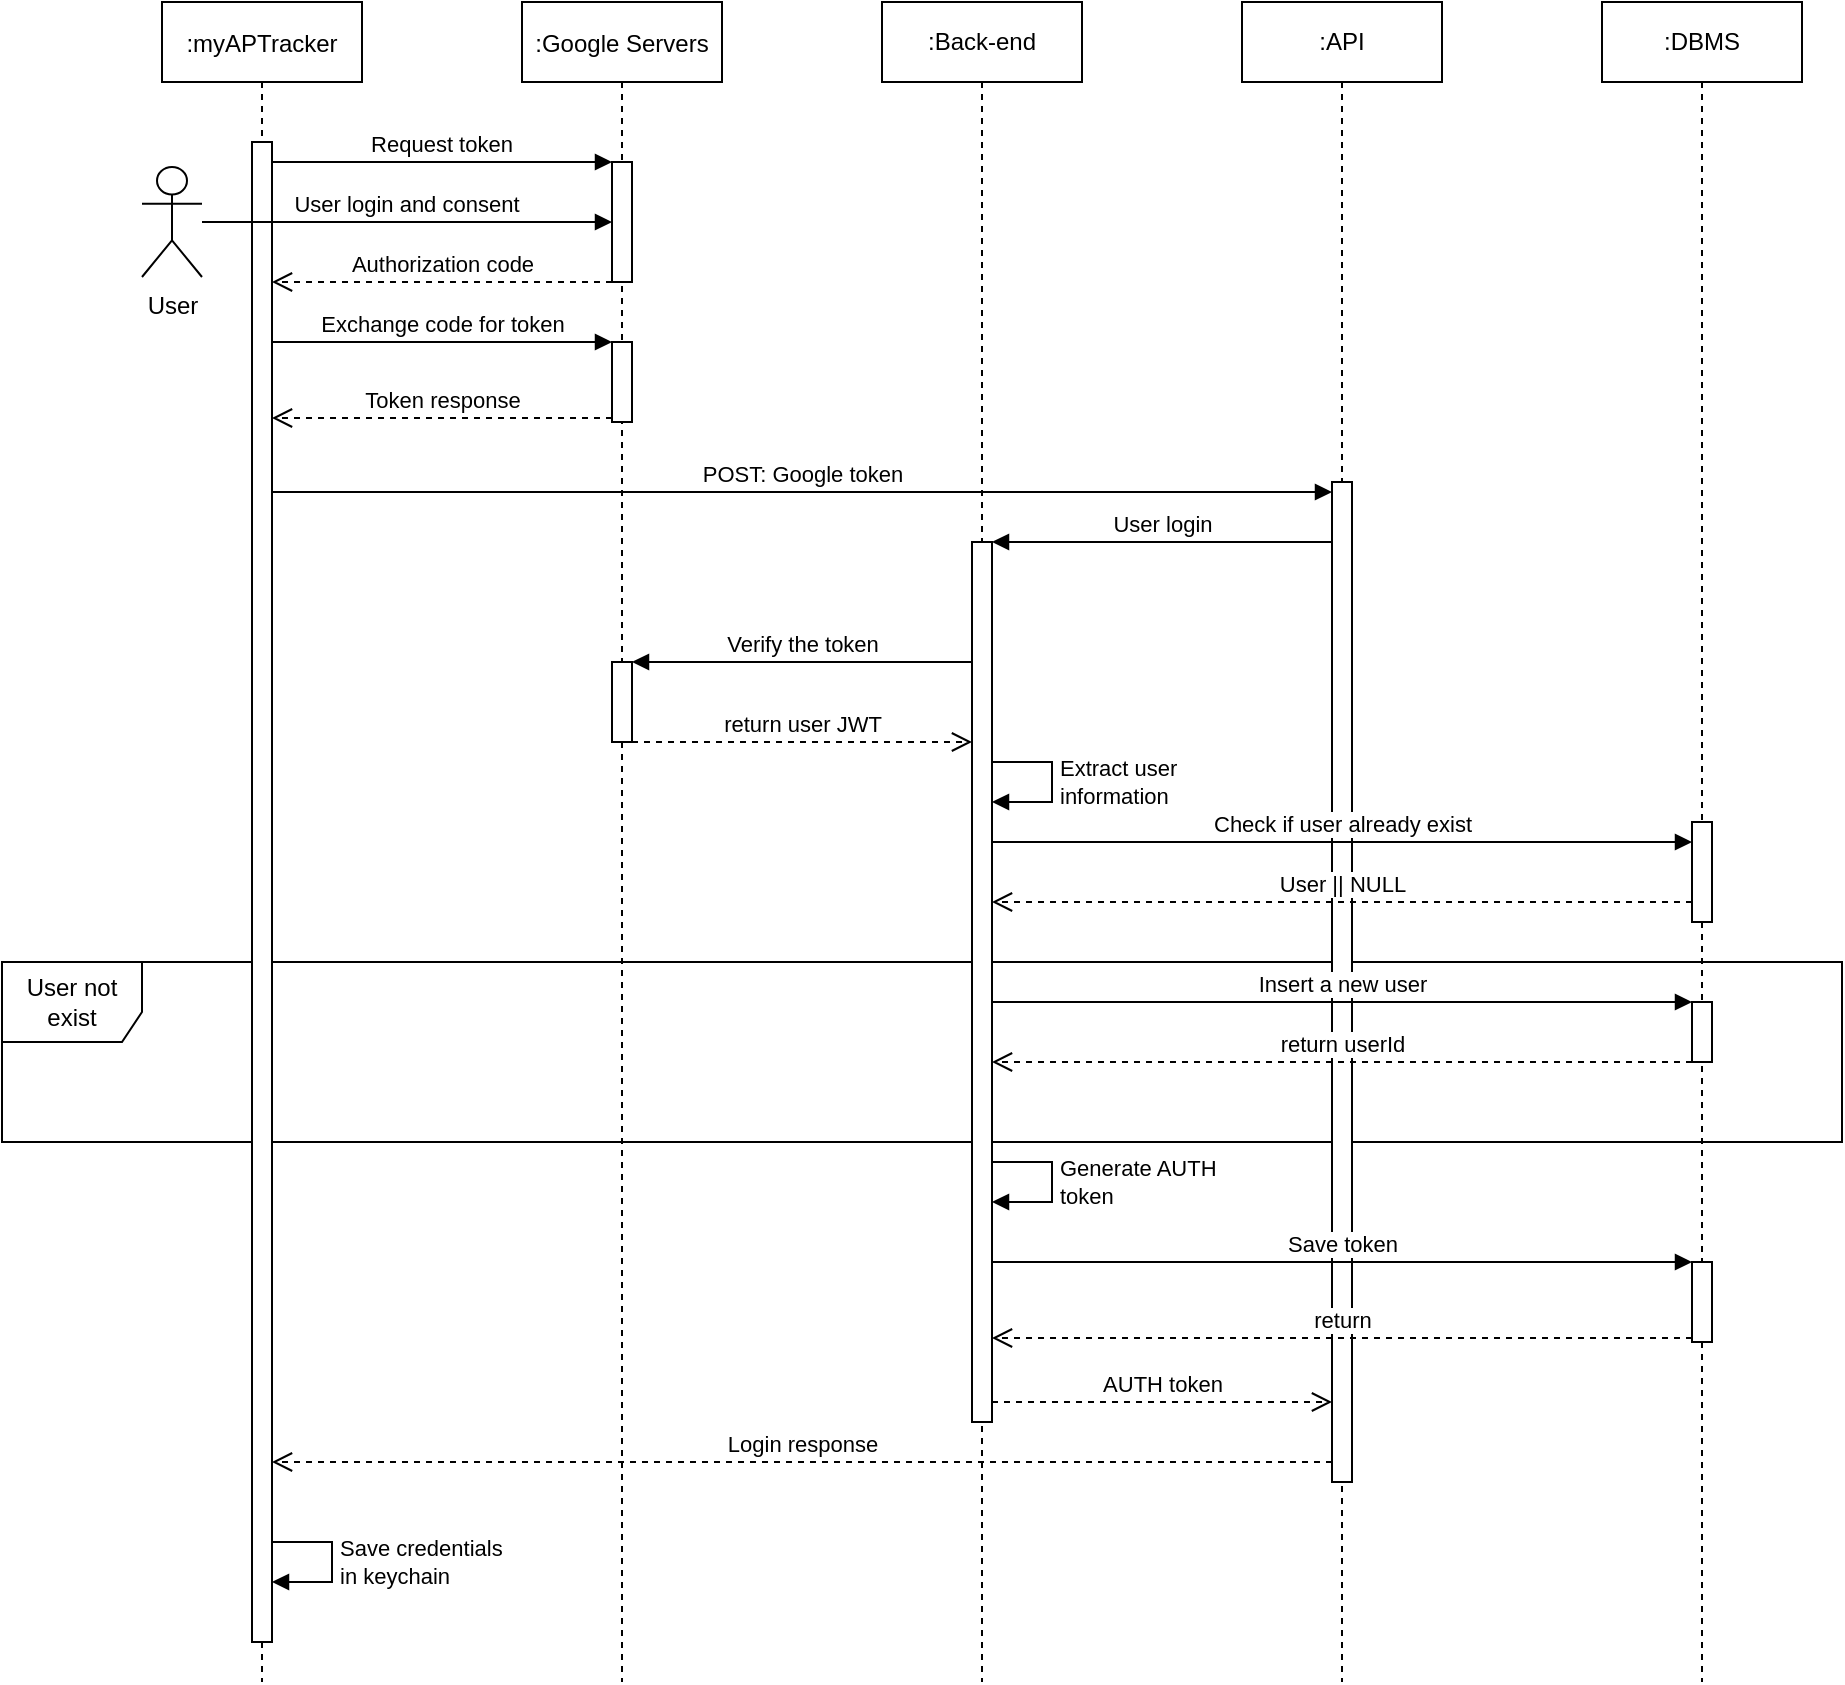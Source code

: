 <mxfile version="18.1.3" type="device" pages="8"><diagram id="kgpKYQtTHZ0yAKxKKP6v" name="Google"><mxGraphModel dx="1662" dy="865" grid="1" gridSize="10" guides="1" tooltips="1" connect="1" arrows="1" fold="1" page="1" pageScale="1" pageWidth="850" pageHeight="1100" math="0" shadow="0"><root><mxCell id="0"/><mxCell id="1" parent="0"/><mxCell id="8BgZpNkrqDOfVvg1l-tP-23" value="User not exist" style="shape=umlFrame;whiteSpace=wrap;html=1;width=70;height=40;" parent="1" vertex="1"><mxGeometry x="40" y="560" width="920" height="90" as="geometry"/></mxCell><mxCell id="3nuBFxr9cyL0pnOWT2aG-1" value=":myAPTracker" style="shape=umlLifeline;perimeter=lifelinePerimeter;container=1;collapsible=0;recursiveResize=0;rounded=0;shadow=0;strokeWidth=1;" parent="1" vertex="1"><mxGeometry x="120" y="80" width="100" height="840" as="geometry"/></mxCell><mxCell id="3nuBFxr9cyL0pnOWT2aG-2" value="" style="points=[];perimeter=orthogonalPerimeter;rounded=0;shadow=0;strokeWidth=1;" parent="3nuBFxr9cyL0pnOWT2aG-1" vertex="1"><mxGeometry x="45" y="70" width="10" height="750" as="geometry"/></mxCell><mxCell id="Fl2_rWsWS6CchfW9okx1-1" value="User" style="shape=umlActor;verticalLabelPosition=bottom;verticalAlign=top;html=1;outlineConnect=0;" parent="3nuBFxr9cyL0pnOWT2aG-1" vertex="1"><mxGeometry x="-10" y="82.5" width="30" height="55" as="geometry"/></mxCell><mxCell id="8BgZpNkrqDOfVvg1l-tP-39" value="Save credentials&lt;br&gt;in keychain" style="edgeStyle=orthogonalEdgeStyle;html=1;align=left;spacingLeft=2;endArrow=block;rounded=0;" parent="3nuBFxr9cyL0pnOWT2aG-1" edge="1"><mxGeometry relative="1" as="geometry"><mxPoint x="55" y="770" as="sourcePoint"/><Array as="points"><mxPoint x="85" y="770"/><mxPoint x="85" y="790"/></Array><mxPoint x="55" y="790" as="targetPoint"/></mxGeometry></mxCell><mxCell id="3nuBFxr9cyL0pnOWT2aG-5" value=":Google Servers" style="shape=umlLifeline;perimeter=lifelinePerimeter;container=1;collapsible=0;recursiveResize=0;rounded=0;shadow=0;strokeWidth=1;" parent="1" vertex="1"><mxGeometry x="300" y="80" width="100" height="840" as="geometry"/></mxCell><mxCell id="3nuBFxr9cyL0pnOWT2aG-6" value="" style="points=[];perimeter=orthogonalPerimeter;rounded=0;shadow=0;strokeWidth=1;" parent="3nuBFxr9cyL0pnOWT2aG-5" vertex="1"><mxGeometry x="45" y="80" width="10" height="60" as="geometry"/></mxCell><mxCell id="Fl2_rWsWS6CchfW9okx1-4" value="" style="html=1;points=[];perimeter=orthogonalPerimeter;" parent="3nuBFxr9cyL0pnOWT2aG-5" vertex="1"><mxGeometry x="45" y="170" width="10" height="40" as="geometry"/></mxCell><mxCell id="8BgZpNkrqDOfVvg1l-tP-2" value="" style="html=1;points=[];perimeter=orthogonalPerimeter;" parent="3nuBFxr9cyL0pnOWT2aG-5" vertex="1"><mxGeometry x="45" y="330" width="10" height="40" as="geometry"/></mxCell><mxCell id="3nuBFxr9cyL0pnOWT2aG-8" value="Request token" style="verticalAlign=bottom;endArrow=block;entryX=0;entryY=0;shadow=0;strokeWidth=1;" parent="1" source="3nuBFxr9cyL0pnOWT2aG-2" target="3nuBFxr9cyL0pnOWT2aG-6" edge="1"><mxGeometry relative="1" as="geometry"><mxPoint x="275" y="160" as="sourcePoint"/></mxGeometry></mxCell><mxCell id="Fl2_rWsWS6CchfW9okx1-2" value="User login and consent" style="verticalAlign=bottom;endArrow=block;shadow=0;strokeWidth=1;" parent="1" source="Fl2_rWsWS6CchfW9okx1-1" target="3nuBFxr9cyL0pnOWT2aG-6" edge="1"><mxGeometry relative="1" as="geometry"><mxPoint x="185" y="170" as="sourcePoint"/><mxPoint x="355" y="170" as="targetPoint"/></mxGeometry></mxCell><mxCell id="Fl2_rWsWS6CchfW9okx1-3" value="Authorization code" style="html=1;verticalAlign=bottom;endArrow=open;dashed=1;endSize=8;rounded=0;" parent="1" source="3nuBFxr9cyL0pnOWT2aG-6" target="3nuBFxr9cyL0pnOWT2aG-2" edge="1"><mxGeometry relative="1" as="geometry"><mxPoint x="340" y="360" as="sourcePoint"/><mxPoint x="260" y="360" as="targetPoint"/><Array as="points"><mxPoint x="250" y="220"/></Array></mxGeometry></mxCell><mxCell id="Fl2_rWsWS6CchfW9okx1-5" value="Exchange code for token" style="html=1;verticalAlign=bottom;endArrow=block;entryX=0;entryY=0;rounded=0;" parent="1" source="3nuBFxr9cyL0pnOWT2aG-2" target="Fl2_rWsWS6CchfW9okx1-4" edge="1"><mxGeometry relative="1" as="geometry"><mxPoint x="275" y="250" as="sourcePoint"/></mxGeometry></mxCell><mxCell id="Fl2_rWsWS6CchfW9okx1-6" value="Token response" style="html=1;verticalAlign=bottom;endArrow=open;dashed=1;endSize=8;exitX=0;exitY=0.95;rounded=0;" parent="1" source="Fl2_rWsWS6CchfW9okx1-4" target="3nuBFxr9cyL0pnOWT2aG-2" edge="1"><mxGeometry relative="1" as="geometry"><mxPoint x="275" y="326" as="targetPoint"/></mxGeometry></mxCell><mxCell id="Fl2_rWsWS6CchfW9okx1-9" value="POST: Google token" style="html=1;verticalAlign=bottom;endArrow=block;rounded=0;" parent="1" source="3nuBFxr9cyL0pnOWT2aG-2" target="8BgZpNkrqDOfVvg1l-tP-8" edge="1"><mxGeometry relative="1" as="geometry"><mxPoint x="185" y="260.0" as="sourcePoint"/><mxPoint x="355" y="260.0" as="targetPoint"/><Array as="points"><mxPoint x="220" y="325"/></Array></mxGeometry></mxCell><mxCell id="8BgZpNkrqDOfVvg1l-tP-1" value=":Back-end" style="shape=umlLifeline;perimeter=lifelinePerimeter;whiteSpace=wrap;html=1;container=1;collapsible=0;recursiveResize=0;outlineConnect=0;" parent="1" vertex="1"><mxGeometry x="480" y="80" width="100" height="840" as="geometry"/></mxCell><mxCell id="Fl2_rWsWS6CchfW9okx1-7" value="" style="html=1;points=[];perimeter=orthogonalPerimeter;" parent="8BgZpNkrqDOfVvg1l-tP-1" vertex="1"><mxGeometry x="45" y="270" width="10" height="440" as="geometry"/></mxCell><mxCell id="8BgZpNkrqDOfVvg1l-tP-6" value="Extract user&lt;br&gt;information" style="edgeStyle=orthogonalEdgeStyle;html=1;align=left;spacingLeft=2;endArrow=block;rounded=0;" parent="8BgZpNkrqDOfVvg1l-tP-1" source="Fl2_rWsWS6CchfW9okx1-7" target="Fl2_rWsWS6CchfW9okx1-7" edge="1"><mxGeometry relative="1" as="geometry"><mxPoint x="55" y="380" as="sourcePoint"/><Array as="points"><mxPoint x="85" y="380"/><mxPoint x="85" y="400"/></Array><mxPoint x="55" y="400" as="targetPoint"/></mxGeometry></mxCell><mxCell id="8BgZpNkrqDOfVvg1l-tP-29" value="Generate AUTH&lt;br&gt;token" style="edgeStyle=orthogonalEdgeStyle;html=1;align=left;spacingLeft=2;endArrow=block;rounded=0;" parent="8BgZpNkrqDOfVvg1l-tP-1" source="Fl2_rWsWS6CchfW9okx1-7" target="Fl2_rWsWS6CchfW9okx1-7" edge="1"><mxGeometry relative="1" as="geometry"><mxPoint x="55" y="580" as="sourcePoint"/><Array as="points"><mxPoint x="85" y="580"/><mxPoint x="85" y="600"/></Array><mxPoint x="55" y="600" as="targetPoint"/></mxGeometry></mxCell><mxCell id="8BgZpNkrqDOfVvg1l-tP-3" value="Verify the token" style="html=1;verticalAlign=bottom;endArrow=block;rounded=0;" parent="1" source="Fl2_rWsWS6CchfW9okx1-7" target="8BgZpNkrqDOfVvg1l-tP-2" edge="1"><mxGeometry relative="1" as="geometry"><mxPoint x="705" y="410" as="sourcePoint"/><Array as="points"><mxPoint x="420" y="410"/></Array></mxGeometry></mxCell><mxCell id="8BgZpNkrqDOfVvg1l-tP-4" value="return user JWT" style="html=1;verticalAlign=bottom;endArrow=open;dashed=1;endSize=8;rounded=0;" parent="1" source="8BgZpNkrqDOfVvg1l-tP-2" target="Fl2_rWsWS6CchfW9okx1-7" edge="1"><mxGeometry relative="1" as="geometry"><mxPoint x="705" y="450" as="targetPoint"/><Array as="points"><mxPoint x="400" y="450"/></Array></mxGeometry></mxCell><mxCell id="8BgZpNkrqDOfVvg1l-tP-7" value=":API" style="shape=umlLifeline;perimeter=lifelinePerimeter;whiteSpace=wrap;html=1;container=1;collapsible=0;recursiveResize=0;outlineConnect=0;" parent="1" vertex="1"><mxGeometry x="660" y="80" width="100" height="840" as="geometry"/></mxCell><mxCell id="8BgZpNkrqDOfVvg1l-tP-8" value="" style="html=1;points=[];perimeter=orthogonalPerimeter;" parent="8BgZpNkrqDOfVvg1l-tP-7" vertex="1"><mxGeometry x="45" y="240" width="10" height="500" as="geometry"/></mxCell><mxCell id="8BgZpNkrqDOfVvg1l-tP-15" value="User login" style="html=1;verticalAlign=bottom;endArrow=block;rounded=0;" parent="1" source="8BgZpNkrqDOfVvg1l-tP-8" target="Fl2_rWsWS6CchfW9okx1-7" edge="1"><mxGeometry relative="1" as="geometry"><mxPoint x="455" y="320" as="sourcePoint"/><mxPoint x="535" y="350" as="targetPoint"/><Array as="points"><mxPoint x="580" y="350"/></Array></mxGeometry></mxCell><mxCell id="8BgZpNkrqDOfVvg1l-tP-19" value=":DBMS" style="shape=umlLifeline;perimeter=lifelinePerimeter;whiteSpace=wrap;html=1;container=1;collapsible=0;recursiveResize=0;outlineConnect=0;" parent="1" vertex="1"><mxGeometry x="840" y="80" width="100" height="840" as="geometry"/></mxCell><mxCell id="8BgZpNkrqDOfVvg1l-tP-20" value="" style="html=1;points=[];perimeter=orthogonalPerimeter;" parent="8BgZpNkrqDOfVvg1l-tP-19" vertex="1"><mxGeometry x="45" y="410" width="10" height="50" as="geometry"/></mxCell><mxCell id="8BgZpNkrqDOfVvg1l-tP-24" value="" style="html=1;points=[];perimeter=orthogonalPerimeter;" parent="8BgZpNkrqDOfVvg1l-tP-19" vertex="1"><mxGeometry x="45" y="500" width="10" height="30" as="geometry"/></mxCell><mxCell id="8BgZpNkrqDOfVvg1l-tP-30" value="" style="html=1;points=[];perimeter=orthogonalPerimeter;" parent="8BgZpNkrqDOfVvg1l-tP-19" vertex="1"><mxGeometry x="45" y="630" width="10" height="40" as="geometry"/></mxCell><mxCell id="8BgZpNkrqDOfVvg1l-tP-21" value="Check if user already exist" style="html=1;verticalAlign=bottom;endArrow=block;rounded=0;" parent="1" source="Fl2_rWsWS6CchfW9okx1-7" target="8BgZpNkrqDOfVvg1l-tP-20" edge="1"><mxGeometry relative="1" as="geometry"><mxPoint x="815" y="490" as="sourcePoint"/><Array as="points"><mxPoint x="590" y="500"/></Array></mxGeometry></mxCell><mxCell id="8BgZpNkrqDOfVvg1l-tP-22" value="User || NULL" style="html=1;verticalAlign=bottom;endArrow=open;dashed=1;endSize=8;rounded=0;" parent="1" source="8BgZpNkrqDOfVvg1l-tP-20" target="Fl2_rWsWS6CchfW9okx1-7" edge="1"><mxGeometry relative="1" as="geometry"><mxPoint x="815" y="566" as="targetPoint"/><Array as="points"><mxPoint x="580" y="530"/></Array></mxGeometry></mxCell><mxCell id="8BgZpNkrqDOfVvg1l-tP-25" value="Insert a new user" style="html=1;verticalAlign=bottom;endArrow=block;entryX=0;entryY=0;rounded=0;" parent="1" source="Fl2_rWsWS6CchfW9okx1-7" target="8BgZpNkrqDOfVvg1l-tP-24" edge="1"><mxGeometry relative="1" as="geometry"><mxPoint x="1140" y="650" as="sourcePoint"/></mxGeometry></mxCell><mxCell id="8BgZpNkrqDOfVvg1l-tP-26" value="return userId" style="html=1;verticalAlign=bottom;endArrow=open;dashed=1;endSize=8;rounded=0;" parent="1" source="8BgZpNkrqDOfVvg1l-tP-24" target="Fl2_rWsWS6CchfW9okx1-7" edge="1"><mxGeometry relative="1" as="geometry"><mxPoint x="1140" y="726" as="targetPoint"/><Array as="points"><mxPoint x="610" y="610"/></Array></mxGeometry></mxCell><mxCell id="8BgZpNkrqDOfVvg1l-tP-31" value="Save token" style="html=1;verticalAlign=bottom;endArrow=block;entryX=0;entryY=0;rounded=0;" parent="1" source="Fl2_rWsWS6CchfW9okx1-7" target="8BgZpNkrqDOfVvg1l-tP-30" edge="1"><mxGeometry relative="1" as="geometry"><mxPoint x="815" y="710" as="sourcePoint"/></mxGeometry></mxCell><mxCell id="8BgZpNkrqDOfVvg1l-tP-32" value="return" style="html=1;verticalAlign=bottom;endArrow=open;dashed=1;endSize=8;exitX=0;exitY=0.95;rounded=0;" parent="1" source="8BgZpNkrqDOfVvg1l-tP-30" target="Fl2_rWsWS6CchfW9okx1-7" edge="1"><mxGeometry relative="1" as="geometry"><mxPoint x="815" y="786" as="targetPoint"/></mxGeometry></mxCell><mxCell id="8BgZpNkrqDOfVvg1l-tP-37" value="AUTH token" style="html=1;verticalAlign=bottom;endArrow=open;dashed=1;endSize=8;rounded=0;" parent="1" source="Fl2_rWsWS6CchfW9okx1-7" target="8BgZpNkrqDOfVvg1l-tP-8" edge="1"><mxGeometry relative="1" as="geometry"><mxPoint x="545" y="540" as="targetPoint"/><mxPoint x="895" y="540" as="sourcePoint"/><Array as="points"><mxPoint x="590" y="780"/></Array></mxGeometry></mxCell><mxCell id="8BgZpNkrqDOfVvg1l-tP-38" value="Login response" style="html=1;verticalAlign=bottom;endArrow=open;dashed=1;endSize=8;rounded=0;" parent="1" source="8BgZpNkrqDOfVvg1l-tP-8" target="3nuBFxr9cyL0pnOWT2aG-2" edge="1"><mxGeometry relative="1" as="geometry"><mxPoint x="850" y="530" as="sourcePoint"/><mxPoint x="770" y="530" as="targetPoint"/><Array as="points"><mxPoint x="410" y="810"/></Array></mxGeometry></mxCell></root></mxGraphModel></diagram><diagram id="u1lo17kkcCRyNSXqb8Lu" name="Facebook"><mxGraphModel dx="1662" dy="865" grid="1" gridSize="10" guides="1" tooltips="1" connect="1" arrows="1" fold="1" page="1" pageScale="1" pageWidth="827" pageHeight="1169" math="0" shadow="0"><root><mxCell id="0"/><mxCell id="1" parent="0"/><mxCell id="F_mBp19WW8rECPCBZCX9-37" value="User not exist" style="shape=umlFrame;whiteSpace=wrap;html=1;width=70;height=40;" vertex="1" parent="1"><mxGeometry x="40" y="560" width="920" height="90" as="geometry"/></mxCell><mxCell id="F_mBp19WW8rECPCBZCX9-38" value=":myAPTracker" style="shape=umlLifeline;perimeter=lifelinePerimeter;container=1;collapsible=0;recursiveResize=0;rounded=0;shadow=0;strokeWidth=1;" vertex="1" parent="1"><mxGeometry x="120" y="80" width="100" height="840" as="geometry"/></mxCell><mxCell id="F_mBp19WW8rECPCBZCX9-39" value="" style="points=[];perimeter=orthogonalPerimeter;rounded=0;shadow=0;strokeWidth=1;" vertex="1" parent="F_mBp19WW8rECPCBZCX9-38"><mxGeometry x="45" y="70" width="10" height="750" as="geometry"/></mxCell><mxCell id="F_mBp19WW8rECPCBZCX9-40" value="User" style="shape=umlActor;verticalLabelPosition=bottom;verticalAlign=top;html=1;outlineConnect=0;" vertex="1" parent="F_mBp19WW8rECPCBZCX9-38"><mxGeometry x="-10" y="82.5" width="30" height="55" as="geometry"/></mxCell><mxCell id="F_mBp19WW8rECPCBZCX9-41" value="Save credentials&lt;br&gt;in keychain" style="edgeStyle=orthogonalEdgeStyle;html=1;align=left;spacingLeft=2;endArrow=block;rounded=0;" edge="1" parent="F_mBp19WW8rECPCBZCX9-38"><mxGeometry relative="1" as="geometry"><mxPoint x="55" y="770" as="sourcePoint"/><Array as="points"><mxPoint x="85" y="770"/><mxPoint x="85" y="790"/></Array><mxPoint x="55" y="790" as="targetPoint"/></mxGeometry></mxCell><mxCell id="F_mBp19WW8rECPCBZCX9-42" value=":Facebook&#10;Servers" style="shape=umlLifeline;perimeter=lifelinePerimeter;container=1;collapsible=0;recursiveResize=0;rounded=0;shadow=0;strokeWidth=1;" vertex="1" parent="1"><mxGeometry x="300" y="80" width="100" height="840" as="geometry"/></mxCell><mxCell id="F_mBp19WW8rECPCBZCX9-43" value="" style="points=[];perimeter=orthogonalPerimeter;rounded=0;shadow=0;strokeWidth=1;" vertex="1" parent="F_mBp19WW8rECPCBZCX9-42"><mxGeometry x="45" y="80" width="10" height="60" as="geometry"/></mxCell><mxCell id="F_mBp19WW8rECPCBZCX9-44" value="" style="html=1;points=[];perimeter=orthogonalPerimeter;" vertex="1" parent="F_mBp19WW8rECPCBZCX9-42"><mxGeometry x="45" y="170" width="10" height="40" as="geometry"/></mxCell><mxCell id="F_mBp19WW8rECPCBZCX9-45" value="" style="html=1;points=[];perimeter=orthogonalPerimeter;" vertex="1" parent="F_mBp19WW8rECPCBZCX9-42"><mxGeometry x="45" y="330" width="10" height="40" as="geometry"/></mxCell><mxCell id="F_mBp19WW8rECPCBZCX9-46" value="Request token" style="verticalAlign=bottom;endArrow=block;entryX=0;entryY=0;shadow=0;strokeWidth=1;" edge="1" parent="1" source="F_mBp19WW8rECPCBZCX9-39" target="F_mBp19WW8rECPCBZCX9-43"><mxGeometry relative="1" as="geometry"><mxPoint x="275" y="160" as="sourcePoint"/></mxGeometry></mxCell><mxCell id="F_mBp19WW8rECPCBZCX9-47" value="User login and consent" style="verticalAlign=bottom;endArrow=block;shadow=0;strokeWidth=1;" edge="1" parent="1" source="F_mBp19WW8rECPCBZCX9-40" target="F_mBp19WW8rECPCBZCX9-43"><mxGeometry relative="1" as="geometry"><mxPoint x="185" y="170" as="sourcePoint"/><mxPoint x="355" y="170" as="targetPoint"/></mxGeometry></mxCell><mxCell id="F_mBp19WW8rECPCBZCX9-48" value="Authorization code" style="html=1;verticalAlign=bottom;endArrow=open;dashed=1;endSize=8;rounded=0;" edge="1" parent="1" source="F_mBp19WW8rECPCBZCX9-43" target="F_mBp19WW8rECPCBZCX9-39"><mxGeometry relative="1" as="geometry"><mxPoint x="340" y="360" as="sourcePoint"/><mxPoint x="260" y="360" as="targetPoint"/><Array as="points"><mxPoint x="250" y="220"/></Array></mxGeometry></mxCell><mxCell id="F_mBp19WW8rECPCBZCX9-49" value="Exchange code for token" style="html=1;verticalAlign=bottom;endArrow=block;entryX=0;entryY=0;rounded=0;" edge="1" parent="1" source="F_mBp19WW8rECPCBZCX9-39" target="F_mBp19WW8rECPCBZCX9-44"><mxGeometry relative="1" as="geometry"><mxPoint x="275" y="250" as="sourcePoint"/></mxGeometry></mxCell><mxCell id="F_mBp19WW8rECPCBZCX9-50" value="Token response" style="html=1;verticalAlign=bottom;endArrow=open;dashed=1;endSize=8;exitX=0;exitY=0.95;rounded=0;" edge="1" parent="1" source="F_mBp19WW8rECPCBZCX9-44" target="F_mBp19WW8rECPCBZCX9-39"><mxGeometry relative="1" as="geometry"><mxPoint x="275" y="326" as="targetPoint"/></mxGeometry></mxCell><mxCell id="F_mBp19WW8rECPCBZCX9-51" value="POST: Facebook token" style="html=1;verticalAlign=bottom;endArrow=block;rounded=0;" edge="1" parent="1" source="F_mBp19WW8rECPCBZCX9-39" target="F_mBp19WW8rECPCBZCX9-59"><mxGeometry relative="1" as="geometry"><mxPoint x="185" y="260.0" as="sourcePoint"/><mxPoint x="355" y="260.0" as="targetPoint"/><Array as="points"><mxPoint x="220" y="325"/></Array></mxGeometry></mxCell><mxCell id="F_mBp19WW8rECPCBZCX9-52" value=":Back-end" style="shape=umlLifeline;perimeter=lifelinePerimeter;whiteSpace=wrap;html=1;container=1;collapsible=0;recursiveResize=0;outlineConnect=0;" vertex="1" parent="1"><mxGeometry x="480" y="80" width="100" height="840" as="geometry"/></mxCell><mxCell id="F_mBp19WW8rECPCBZCX9-53" value="" style="html=1;points=[];perimeter=orthogonalPerimeter;" vertex="1" parent="F_mBp19WW8rECPCBZCX9-52"><mxGeometry x="45" y="270" width="10" height="440" as="geometry"/></mxCell><mxCell id="F_mBp19WW8rECPCBZCX9-55" value="Generate AUTH&lt;br&gt;token" style="edgeStyle=orthogonalEdgeStyle;html=1;align=left;spacingLeft=2;endArrow=block;rounded=0;" edge="1" parent="F_mBp19WW8rECPCBZCX9-52" source="F_mBp19WW8rECPCBZCX9-53" target="F_mBp19WW8rECPCBZCX9-53"><mxGeometry relative="1" as="geometry"><mxPoint x="55" y="580" as="sourcePoint"/><Array as="points"><mxPoint x="85" y="580"/><mxPoint x="85" y="600"/></Array><mxPoint x="55" y="600" as="targetPoint"/></mxGeometry></mxCell><mxCell id="F_mBp19WW8rECPCBZCX9-56" value="Request user informations" style="html=1;verticalAlign=bottom;endArrow=block;rounded=0;" edge="1" parent="1" source="F_mBp19WW8rECPCBZCX9-53" target="F_mBp19WW8rECPCBZCX9-45"><mxGeometry relative="1" as="geometry"><mxPoint x="705" y="410" as="sourcePoint"/><Array as="points"><mxPoint x="420" y="410"/></Array></mxGeometry></mxCell><mxCell id="F_mBp19WW8rECPCBZCX9-57" value="return user informations" style="html=1;verticalAlign=bottom;endArrow=open;dashed=1;endSize=8;rounded=0;" edge="1" parent="1" source="F_mBp19WW8rECPCBZCX9-45" target="F_mBp19WW8rECPCBZCX9-53"><mxGeometry relative="1" as="geometry"><mxPoint x="705" y="450" as="targetPoint"/><Array as="points"><mxPoint x="400" y="450"/></Array></mxGeometry></mxCell><mxCell id="F_mBp19WW8rECPCBZCX9-58" value=":API" style="shape=umlLifeline;perimeter=lifelinePerimeter;whiteSpace=wrap;html=1;container=1;collapsible=0;recursiveResize=0;outlineConnect=0;" vertex="1" parent="1"><mxGeometry x="660" y="80" width="100" height="840" as="geometry"/></mxCell><mxCell id="F_mBp19WW8rECPCBZCX9-59" value="" style="html=1;points=[];perimeter=orthogonalPerimeter;" vertex="1" parent="F_mBp19WW8rECPCBZCX9-58"><mxGeometry x="45" y="240" width="10" height="500" as="geometry"/></mxCell><mxCell id="F_mBp19WW8rECPCBZCX9-60" value="User login" style="html=1;verticalAlign=bottom;endArrow=block;rounded=0;" edge="1" parent="1" source="F_mBp19WW8rECPCBZCX9-59" target="F_mBp19WW8rECPCBZCX9-53"><mxGeometry relative="1" as="geometry"><mxPoint x="455" y="320" as="sourcePoint"/><mxPoint x="535" y="350" as="targetPoint"/><Array as="points"><mxPoint x="580" y="350"/></Array></mxGeometry></mxCell><mxCell id="F_mBp19WW8rECPCBZCX9-61" value=":DBMS" style="shape=umlLifeline;perimeter=lifelinePerimeter;whiteSpace=wrap;html=1;container=1;collapsible=0;recursiveResize=0;outlineConnect=0;" vertex="1" parent="1"><mxGeometry x="840" y="80" width="100" height="840" as="geometry"/></mxCell><mxCell id="F_mBp19WW8rECPCBZCX9-62" value="" style="html=1;points=[];perimeter=orthogonalPerimeter;" vertex="1" parent="F_mBp19WW8rECPCBZCX9-61"><mxGeometry x="45" y="410" width="10" height="50" as="geometry"/></mxCell><mxCell id="F_mBp19WW8rECPCBZCX9-63" value="" style="html=1;points=[];perimeter=orthogonalPerimeter;" vertex="1" parent="F_mBp19WW8rECPCBZCX9-61"><mxGeometry x="45" y="500" width="10" height="30" as="geometry"/></mxCell><mxCell id="F_mBp19WW8rECPCBZCX9-64" value="" style="html=1;points=[];perimeter=orthogonalPerimeter;" vertex="1" parent="F_mBp19WW8rECPCBZCX9-61"><mxGeometry x="45" y="630" width="10" height="40" as="geometry"/></mxCell><mxCell id="F_mBp19WW8rECPCBZCX9-65" value="Check if user already exist" style="html=1;verticalAlign=bottom;endArrow=block;rounded=0;" edge="1" parent="1" source="F_mBp19WW8rECPCBZCX9-53" target="F_mBp19WW8rECPCBZCX9-62"><mxGeometry relative="1" as="geometry"><mxPoint x="815" y="490" as="sourcePoint"/><Array as="points"><mxPoint x="590" y="500"/></Array></mxGeometry></mxCell><mxCell id="F_mBp19WW8rECPCBZCX9-66" value="User || NULL" style="html=1;verticalAlign=bottom;endArrow=open;dashed=1;endSize=8;rounded=0;" edge="1" parent="1" source="F_mBp19WW8rECPCBZCX9-62" target="F_mBp19WW8rECPCBZCX9-53"><mxGeometry relative="1" as="geometry"><mxPoint x="815" y="566" as="targetPoint"/><Array as="points"><mxPoint x="580" y="530"/></Array></mxGeometry></mxCell><mxCell id="F_mBp19WW8rECPCBZCX9-67" value="Insert a new user" style="html=1;verticalAlign=bottom;endArrow=block;entryX=0;entryY=0;rounded=0;" edge="1" parent="1" source="F_mBp19WW8rECPCBZCX9-53" target="F_mBp19WW8rECPCBZCX9-63"><mxGeometry relative="1" as="geometry"><mxPoint x="1140" y="650" as="sourcePoint"/></mxGeometry></mxCell><mxCell id="F_mBp19WW8rECPCBZCX9-68" value="return userId" style="html=1;verticalAlign=bottom;endArrow=open;dashed=1;endSize=8;rounded=0;" edge="1" parent="1" source="F_mBp19WW8rECPCBZCX9-63" target="F_mBp19WW8rECPCBZCX9-53"><mxGeometry relative="1" as="geometry"><mxPoint x="1140" y="726" as="targetPoint"/><Array as="points"><mxPoint x="610" y="610"/></Array></mxGeometry></mxCell><mxCell id="F_mBp19WW8rECPCBZCX9-69" value="Save token" style="html=1;verticalAlign=bottom;endArrow=block;entryX=0;entryY=0;rounded=0;" edge="1" parent="1" source="F_mBp19WW8rECPCBZCX9-53" target="F_mBp19WW8rECPCBZCX9-64"><mxGeometry relative="1" as="geometry"><mxPoint x="815" y="710" as="sourcePoint"/></mxGeometry></mxCell><mxCell id="F_mBp19WW8rECPCBZCX9-70" value="return" style="html=1;verticalAlign=bottom;endArrow=open;dashed=1;endSize=8;exitX=0;exitY=0.95;rounded=0;" edge="1" parent="1" source="F_mBp19WW8rECPCBZCX9-64" target="F_mBp19WW8rECPCBZCX9-53"><mxGeometry relative="1" as="geometry"><mxPoint x="815" y="786" as="targetPoint"/></mxGeometry></mxCell><mxCell id="F_mBp19WW8rECPCBZCX9-71" value="AUTH token" style="html=1;verticalAlign=bottom;endArrow=open;dashed=1;endSize=8;rounded=0;" edge="1" parent="1" source="F_mBp19WW8rECPCBZCX9-53" target="F_mBp19WW8rECPCBZCX9-59"><mxGeometry relative="1" as="geometry"><mxPoint x="545" y="540" as="targetPoint"/><mxPoint x="895" y="540" as="sourcePoint"/><Array as="points"><mxPoint x="590" y="780"/></Array></mxGeometry></mxCell><mxCell id="F_mBp19WW8rECPCBZCX9-72" value="Login response" style="html=1;verticalAlign=bottom;endArrow=open;dashed=1;endSize=8;rounded=0;" edge="1" parent="1" source="F_mBp19WW8rECPCBZCX9-59" target="F_mBp19WW8rECPCBZCX9-39"><mxGeometry relative="1" as="geometry"><mxPoint x="850" y="530" as="sourcePoint"/><mxPoint x="770" y="530" as="targetPoint"/><Array as="points"><mxPoint x="410" y="810"/></Array></mxGeometry></mxCell></root></mxGraphModel></diagram><diagram id="D_KNsEm6TQuBXLHflxhb" name="Apple"><mxGraphModel dx="1662" dy="865" grid="1" gridSize="10" guides="1" tooltips="1" connect="1" arrows="1" fold="1" page="1" pageScale="1" pageWidth="827" pageHeight="1169" math="0" shadow="0"><root><mxCell id="0"/><mxCell id="1" parent="0"/><mxCell id="o8hg75_A4d7-sMK-IDX2-1" value="User not exist" style="shape=umlFrame;whiteSpace=wrap;html=1;width=70;height=40;" vertex="1" parent="1"><mxGeometry x="40" y="500" width="920" height="90" as="geometry"/></mxCell><mxCell id="o8hg75_A4d7-sMK-IDX2-2" value=":myAPTracker" style="shape=umlLifeline;perimeter=lifelinePerimeter;container=1;collapsible=0;recursiveResize=0;rounded=0;shadow=0;strokeWidth=1;" vertex="1" parent="1"><mxGeometry x="120" y="80" width="100" height="800" as="geometry"/></mxCell><mxCell id="o8hg75_A4d7-sMK-IDX2-3" value="" style="points=[];perimeter=orthogonalPerimeter;rounded=0;shadow=0;strokeWidth=1;" vertex="1" parent="o8hg75_A4d7-sMK-IDX2-2"><mxGeometry x="45" y="70" width="10" height="690" as="geometry"/></mxCell><mxCell id="o8hg75_A4d7-sMK-IDX2-4" value="User" style="shape=umlActor;verticalLabelPosition=bottom;verticalAlign=top;html=1;outlineConnect=0;" vertex="1" parent="o8hg75_A4d7-sMK-IDX2-2"><mxGeometry x="-10" y="82.5" width="30" height="55" as="geometry"/></mxCell><mxCell id="o8hg75_A4d7-sMK-IDX2-5" value="Save credentials&lt;br&gt;in keychain" style="edgeStyle=orthogonalEdgeStyle;html=1;align=left;spacingLeft=2;endArrow=block;rounded=0;" edge="1" parent="o8hg75_A4d7-sMK-IDX2-2" source="o8hg75_A4d7-sMK-IDX2-3" target="o8hg75_A4d7-sMK-IDX2-3"><mxGeometry relative="1" as="geometry"><mxPoint x="55" y="710" as="sourcePoint"/><Array as="points"><mxPoint x="85" y="710"/><mxPoint x="85" y="730"/></Array><mxPoint x="55" y="730" as="targetPoint"/></mxGeometry></mxCell><mxCell id="o8hg75_A4d7-sMK-IDX2-6" value=":Apple ID" style="shape=umlLifeline;perimeter=lifelinePerimeter;container=1;collapsible=0;recursiveResize=0;rounded=0;shadow=0;strokeWidth=1;" vertex="1" parent="1"><mxGeometry x="300" y="80" width="100" height="800" as="geometry"/></mxCell><mxCell id="o8hg75_A4d7-sMK-IDX2-7" value="" style="points=[];perimeter=orthogonalPerimeter;rounded=0;shadow=0;strokeWidth=1;" vertex="1" parent="o8hg75_A4d7-sMK-IDX2-6"><mxGeometry x="45" y="80" width="10" height="60" as="geometry"/></mxCell><mxCell id="o8hg75_A4d7-sMK-IDX2-9" value="" style="html=1;points=[];perimeter=orthogonalPerimeter;" vertex="1" parent="o8hg75_A4d7-sMK-IDX2-6"><mxGeometry x="45" y="250" width="10" height="60" as="geometry"/></mxCell><mxCell id="o8hg75_A4d7-sMK-IDX2-10" value="Request token" style="verticalAlign=bottom;endArrow=block;entryX=0;entryY=0;shadow=0;strokeWidth=1;" edge="1" parent="1" source="o8hg75_A4d7-sMK-IDX2-3" target="o8hg75_A4d7-sMK-IDX2-7"><mxGeometry relative="1" as="geometry"><mxPoint x="275" y="160" as="sourcePoint"/></mxGeometry></mxCell><mxCell id="o8hg75_A4d7-sMK-IDX2-11" value="User login and consent" style="verticalAlign=bottom;endArrow=block;shadow=0;strokeWidth=1;" edge="1" parent="1" source="o8hg75_A4d7-sMK-IDX2-4" target="o8hg75_A4d7-sMK-IDX2-7"><mxGeometry relative="1" as="geometry"><mxPoint x="185" y="170" as="sourcePoint"/><mxPoint x="355" y="170" as="targetPoint"/></mxGeometry></mxCell><mxCell id="o8hg75_A4d7-sMK-IDX2-12" value="Authorization code" style="html=1;verticalAlign=bottom;endArrow=open;dashed=1;endSize=8;rounded=0;" edge="1" parent="1" source="o8hg75_A4d7-sMK-IDX2-7" target="o8hg75_A4d7-sMK-IDX2-3"><mxGeometry relative="1" as="geometry"><mxPoint x="340" y="360" as="sourcePoint"/><mxPoint x="260" y="360" as="targetPoint"/><Array as="points"><mxPoint x="250" y="220"/></Array></mxGeometry></mxCell><mxCell id="o8hg75_A4d7-sMK-IDX2-15" value="POST: Apple token, givenName and familyName" style="html=1;verticalAlign=bottom;endArrow=block;rounded=0;" edge="1" parent="1" source="o8hg75_A4d7-sMK-IDX2-3" target="o8hg75_A4d7-sMK-IDX2-23"><mxGeometry relative="1" as="geometry"><mxPoint x="175" y="265" as="sourcePoint"/><mxPoint x="355" y="200.0" as="targetPoint"/><Array as="points"><mxPoint x="220" y="265"/></Array></mxGeometry></mxCell><mxCell id="o8hg75_A4d7-sMK-IDX2-16" value=":Back-end" style="shape=umlLifeline;perimeter=lifelinePerimeter;whiteSpace=wrap;html=1;container=1;collapsible=0;recursiveResize=0;outlineConnect=0;" vertex="1" parent="1"><mxGeometry x="480" y="80" width="100" height="800" as="geometry"/></mxCell><mxCell id="o8hg75_A4d7-sMK-IDX2-17" value="" style="html=1;points=[];perimeter=orthogonalPerimeter;" vertex="1" parent="o8hg75_A4d7-sMK-IDX2-16"><mxGeometry x="45" y="210" width="10" height="440" as="geometry"/></mxCell><mxCell id="o8hg75_A4d7-sMK-IDX2-18" value="Extract user&lt;br&gt;information" style="edgeStyle=orthogonalEdgeStyle;html=1;align=left;spacingLeft=2;endArrow=block;rounded=0;" edge="1" parent="o8hg75_A4d7-sMK-IDX2-16" source="o8hg75_A4d7-sMK-IDX2-17" target="o8hg75_A4d7-sMK-IDX2-17"><mxGeometry relative="1" as="geometry"><mxPoint x="55" y="320" as="sourcePoint"/><Array as="points"><mxPoint x="85" y="320"/><mxPoint x="85" y="340"/></Array><mxPoint x="55" y="340" as="targetPoint"/></mxGeometry></mxCell><mxCell id="o8hg75_A4d7-sMK-IDX2-19" value="Generate AUTH&lt;br&gt;token" style="edgeStyle=orthogonalEdgeStyle;html=1;align=left;spacingLeft=2;endArrow=block;rounded=0;" edge="1" parent="o8hg75_A4d7-sMK-IDX2-16" source="o8hg75_A4d7-sMK-IDX2-17" target="o8hg75_A4d7-sMK-IDX2-17"><mxGeometry relative="1" as="geometry"><mxPoint x="55" y="520" as="sourcePoint"/><Array as="points"><mxPoint x="85" y="520"/><mxPoint x="85" y="540"/></Array><mxPoint x="55" y="540" as="targetPoint"/></mxGeometry></mxCell><mxCell id="o8hg75_A4d7-sMK-IDX2-20" value="Verify the token" style="html=1;verticalAlign=bottom;endArrow=block;rounded=0;" edge="1" parent="1" source="o8hg75_A4d7-sMK-IDX2-17" target="o8hg75_A4d7-sMK-IDX2-9"><mxGeometry relative="1" as="geometry"><mxPoint x="705" y="350" as="sourcePoint"/><Array as="points"><mxPoint x="420" y="330"/></Array></mxGeometry></mxCell><mxCell id="o8hg75_A4d7-sMK-IDX2-21" value="return user JWT" style="html=1;verticalAlign=bottom;endArrow=open;dashed=1;endSize=8;rounded=0;" edge="1" parent="1" source="o8hg75_A4d7-sMK-IDX2-9" target="o8hg75_A4d7-sMK-IDX2-17"><mxGeometry relative="1" as="geometry"><mxPoint x="705" y="390" as="targetPoint"/><Array as="points"><mxPoint x="400" y="390"/></Array></mxGeometry></mxCell><mxCell id="o8hg75_A4d7-sMK-IDX2-22" value=":API" style="shape=umlLifeline;perimeter=lifelinePerimeter;whiteSpace=wrap;html=1;container=1;collapsible=0;recursiveResize=0;outlineConnect=0;" vertex="1" parent="1"><mxGeometry x="660" y="80" width="100" height="800" as="geometry"/></mxCell><mxCell id="o8hg75_A4d7-sMK-IDX2-23" value="" style="html=1;points=[];perimeter=orthogonalPerimeter;" vertex="1" parent="o8hg75_A4d7-sMK-IDX2-22"><mxGeometry x="45" y="180" width="10" height="500" as="geometry"/></mxCell><mxCell id="o8hg75_A4d7-sMK-IDX2-24" value="User login" style="html=1;verticalAlign=bottom;endArrow=block;rounded=0;" edge="1" parent="1" source="o8hg75_A4d7-sMK-IDX2-23" target="o8hg75_A4d7-sMK-IDX2-17"><mxGeometry relative="1" as="geometry"><mxPoint x="455" y="260" as="sourcePoint"/><mxPoint x="535" y="290" as="targetPoint"/><Array as="points"><mxPoint x="580" y="290"/></Array></mxGeometry></mxCell><mxCell id="o8hg75_A4d7-sMK-IDX2-25" value=":DBMS" style="shape=umlLifeline;perimeter=lifelinePerimeter;whiteSpace=wrap;html=1;container=1;collapsible=0;recursiveResize=0;outlineConnect=0;" vertex="1" parent="1"><mxGeometry x="840" y="80" width="100" height="800" as="geometry"/></mxCell><mxCell id="o8hg75_A4d7-sMK-IDX2-26" value="" style="html=1;points=[];perimeter=orthogonalPerimeter;" vertex="1" parent="o8hg75_A4d7-sMK-IDX2-25"><mxGeometry x="45" y="350" width="10" height="50" as="geometry"/></mxCell><mxCell id="o8hg75_A4d7-sMK-IDX2-27" value="" style="html=1;points=[];perimeter=orthogonalPerimeter;" vertex="1" parent="o8hg75_A4d7-sMK-IDX2-25"><mxGeometry x="45" y="440" width="10" height="30" as="geometry"/></mxCell><mxCell id="o8hg75_A4d7-sMK-IDX2-28" value="" style="html=1;points=[];perimeter=orthogonalPerimeter;" vertex="1" parent="o8hg75_A4d7-sMK-IDX2-25"><mxGeometry x="45" y="570" width="10" height="40" as="geometry"/></mxCell><mxCell id="o8hg75_A4d7-sMK-IDX2-29" value="Check if user already exist" style="html=1;verticalAlign=bottom;endArrow=block;rounded=0;" edge="1" parent="1" source="o8hg75_A4d7-sMK-IDX2-17" target="o8hg75_A4d7-sMK-IDX2-26"><mxGeometry relative="1" as="geometry"><mxPoint x="815" y="430" as="sourcePoint"/><Array as="points"><mxPoint x="590" y="440"/></Array></mxGeometry></mxCell><mxCell id="o8hg75_A4d7-sMK-IDX2-30" value="User || NULL" style="html=1;verticalAlign=bottom;endArrow=open;dashed=1;endSize=8;rounded=0;" edge="1" parent="1" source="o8hg75_A4d7-sMK-IDX2-26" target="o8hg75_A4d7-sMK-IDX2-17"><mxGeometry relative="1" as="geometry"><mxPoint x="815" y="506" as="targetPoint"/><Array as="points"><mxPoint x="580" y="470"/></Array></mxGeometry></mxCell><mxCell id="o8hg75_A4d7-sMK-IDX2-31" value="Insert a new user" style="html=1;verticalAlign=bottom;endArrow=block;entryX=0;entryY=0;rounded=0;" edge="1" parent="1" source="o8hg75_A4d7-sMK-IDX2-17" target="o8hg75_A4d7-sMK-IDX2-27"><mxGeometry relative="1" as="geometry"><mxPoint x="1140" y="590" as="sourcePoint"/></mxGeometry></mxCell><mxCell id="o8hg75_A4d7-sMK-IDX2-32" value="return userId" style="html=1;verticalAlign=bottom;endArrow=open;dashed=1;endSize=8;rounded=0;" edge="1" parent="1" source="o8hg75_A4d7-sMK-IDX2-27" target="o8hg75_A4d7-sMK-IDX2-17"><mxGeometry relative="1" as="geometry"><mxPoint x="1140" y="666" as="targetPoint"/><Array as="points"><mxPoint x="610" y="550"/></Array></mxGeometry></mxCell><mxCell id="o8hg75_A4d7-sMK-IDX2-33" value="Save token" style="html=1;verticalAlign=bottom;endArrow=block;entryX=0;entryY=0;rounded=0;" edge="1" parent="1" source="o8hg75_A4d7-sMK-IDX2-17" target="o8hg75_A4d7-sMK-IDX2-28"><mxGeometry relative="1" as="geometry"><mxPoint x="815" y="650" as="sourcePoint"/></mxGeometry></mxCell><mxCell id="o8hg75_A4d7-sMK-IDX2-34" value="return" style="html=1;verticalAlign=bottom;endArrow=open;dashed=1;endSize=8;exitX=0;exitY=0.95;rounded=0;" edge="1" parent="1" source="o8hg75_A4d7-sMK-IDX2-28" target="o8hg75_A4d7-sMK-IDX2-17"><mxGeometry relative="1" as="geometry"><mxPoint x="815" y="726" as="targetPoint"/></mxGeometry></mxCell><mxCell id="o8hg75_A4d7-sMK-IDX2-35" value="AUTH token" style="html=1;verticalAlign=bottom;endArrow=open;dashed=1;endSize=8;rounded=0;" edge="1" parent="1" source="o8hg75_A4d7-sMK-IDX2-17" target="o8hg75_A4d7-sMK-IDX2-23"><mxGeometry relative="1" as="geometry"><mxPoint x="545" y="480" as="targetPoint"/><mxPoint x="895" y="480" as="sourcePoint"/><Array as="points"><mxPoint x="590" y="720"/></Array></mxGeometry></mxCell><mxCell id="o8hg75_A4d7-sMK-IDX2-36" value="Login response" style="html=1;verticalAlign=bottom;endArrow=open;dashed=1;endSize=8;rounded=0;" edge="1" parent="1" source="o8hg75_A4d7-sMK-IDX2-23"><mxGeometry relative="1" as="geometry"><mxPoint x="850" y="470" as="sourcePoint"/><mxPoint x="175" y="750" as="targetPoint"/><Array as="points"><mxPoint x="410" y="750"/></Array></mxGeometry></mxCell></root></mxGraphModel></diagram><diagram id="SgX_9lRulq_wq9Jl0Goc" name="Local login"><mxGraphModel dx="1662" dy="865" grid="1" gridSize="10" guides="1" tooltips="1" connect="1" arrows="1" fold="1" page="1" pageScale="1" pageWidth="827" pageHeight="1169" math="0" shadow="0"><root><mxCell id="0"/><mxCell id="1" parent="0"/><mxCell id="1kHgLybfEwJtDpVydoK7-1" value="User not exist" style="shape=umlFrame;whiteSpace=wrap;html=1;width=70;height=40;" parent="1" vertex="1"><mxGeometry x="40" y="340" width="760" height="70" as="geometry"/></mxCell><mxCell id="1kHgLybfEwJtDpVydoK7-2" value=":myAPTracker" style="shape=umlLifeline;perimeter=lifelinePerimeter;container=1;collapsible=0;recursiveResize=0;rounded=0;shadow=0;strokeWidth=1;" parent="1" vertex="1"><mxGeometry x="120" y="80" width="100" height="680" as="geometry"/></mxCell><mxCell id="1kHgLybfEwJtDpVydoK7-3" value="" style="points=[];perimeter=orthogonalPerimeter;rounded=0;shadow=0;strokeWidth=1;" parent="1kHgLybfEwJtDpVydoK7-2" vertex="1"><mxGeometry x="45" y="70" width="10" height="560" as="geometry"/></mxCell><mxCell id="1kHgLybfEwJtDpVydoK7-5" value="Save credentials&lt;br&gt;in keychain" style="edgeStyle=orthogonalEdgeStyle;html=1;align=left;spacingLeft=2;endArrow=block;rounded=0;" parent="1kHgLybfEwJtDpVydoK7-2" edge="1"><mxGeometry relative="1" as="geometry"><mxPoint x="55" y="580" as="sourcePoint"/><Array as="points"><mxPoint x="85" y="580"/><mxPoint x="85" y="600"/></Array><mxPoint x="55" y="600" as="targetPoint"/></mxGeometry></mxCell><mxCell id="1kHgLybfEwJtDpVydoK7-12" value="POST: Username and password" style="html=1;verticalAlign=bottom;endArrow=block;rounded=0;" parent="1" source="1kHgLybfEwJtDpVydoK7-3" target="1kHgLybfEwJtDpVydoK7-20" edge="1"><mxGeometry relative="1" as="geometry"><mxPoint x="175" y="265" as="sourcePoint"/><mxPoint x="355" y="200.0" as="targetPoint"/><Array as="points"><mxPoint x="230" y="265"/></Array></mxGeometry></mxCell><mxCell id="1kHgLybfEwJtDpVydoK7-13" value=":Back-end" style="shape=umlLifeline;perimeter=lifelinePerimeter;whiteSpace=wrap;html=1;container=1;collapsible=0;recursiveResize=0;outlineConnect=0;" parent="1" vertex="1"><mxGeometry x="300" y="80" width="100" height="680" as="geometry"/></mxCell><mxCell id="1kHgLybfEwJtDpVydoK7-14" value="" style="html=1;points=[];perimeter=orthogonalPerimeter;" parent="1kHgLybfEwJtDpVydoK7-13" vertex="1"><mxGeometry x="45" y="210" width="10" height="310" as="geometry"/></mxCell><mxCell id="1kHgLybfEwJtDpVydoK7-16" value="Generate AUTH&lt;br&gt;token" style="edgeStyle=orthogonalEdgeStyle;html=1;align=left;spacingLeft=2;endArrow=block;rounded=0;" parent="1kHgLybfEwJtDpVydoK7-13" edge="1"><mxGeometry relative="1" as="geometry"><mxPoint x="55" y="390" as="sourcePoint"/><Array as="points"><mxPoint x="85" y="390"/><mxPoint x="85" y="410"/></Array><mxPoint x="55" y="410" as="targetPoint"/></mxGeometry></mxCell><mxCell id="1kHgLybfEwJtDpVydoK7-19" value=":API" style="shape=umlLifeline;perimeter=lifelinePerimeter;whiteSpace=wrap;html=1;container=1;collapsible=0;recursiveResize=0;outlineConnect=0;" parent="1" vertex="1"><mxGeometry x="480" y="80" width="100" height="680" as="geometry"/></mxCell><mxCell id="1kHgLybfEwJtDpVydoK7-20" value="" style="html=1;points=[];perimeter=orthogonalPerimeter;" parent="1kHgLybfEwJtDpVydoK7-19" vertex="1"><mxGeometry x="45" y="180" width="10" height="380" as="geometry"/></mxCell><mxCell id="1kHgLybfEwJtDpVydoK7-21" value="User login" style="html=1;verticalAlign=bottom;endArrow=block;rounded=0;" parent="1" source="1kHgLybfEwJtDpVydoK7-20" target="1kHgLybfEwJtDpVydoK7-14" edge="1"><mxGeometry relative="1" as="geometry"><mxPoint x="275" y="260" as="sourcePoint"/><mxPoint x="355" y="290" as="targetPoint"/><Array as="points"><mxPoint x="400" y="290"/></Array></mxGeometry></mxCell><mxCell id="1kHgLybfEwJtDpVydoK7-22" value=":DBMS" style="shape=umlLifeline;perimeter=lifelinePerimeter;whiteSpace=wrap;html=1;container=1;collapsible=0;recursiveResize=0;outlineConnect=0;" parent="1" vertex="1"><mxGeometry x="660" y="80" width="100" height="680" as="geometry"/></mxCell><mxCell id="1kHgLybfEwJtDpVydoK7-23" value="" style="html=1;points=[];perimeter=orthogonalPerimeter;" parent="1kHgLybfEwJtDpVydoK7-22" vertex="1"><mxGeometry x="45" y="240" width="10" height="130" as="geometry"/></mxCell><mxCell id="1kHgLybfEwJtDpVydoK7-25" value="" style="html=1;points=[];perimeter=orthogonalPerimeter;" parent="1kHgLybfEwJtDpVydoK7-22" vertex="1"><mxGeometry x="45" y="440" width="10" height="40" as="geometry"/></mxCell><mxCell id="1kHgLybfEwJtDpVydoK7-26" value="Check if user already exist" style="html=1;verticalAlign=bottom;endArrow=block;rounded=0;" parent="1" target="1kHgLybfEwJtDpVydoK7-23" edge="1"><mxGeometry relative="1" as="geometry"><mxPoint x="355" y="330" as="sourcePoint"/><Array as="points"><mxPoint x="410" y="330"/></Array></mxGeometry></mxCell><mxCell id="1kHgLybfEwJtDpVydoK7-27" value="NULL" style="html=1;verticalAlign=bottom;endArrow=open;dashed=1;endSize=8;rounded=0;" parent="1" source="1kHgLybfEwJtDpVydoK7-23" edge="1"><mxGeometry relative="1" as="geometry"><mxPoint x="355" y="360" as="targetPoint"/><Array as="points"><mxPoint x="400" y="360"/></Array></mxGeometry></mxCell><mxCell id="1kHgLybfEwJtDpVydoK7-29" value="return userId" style="html=1;verticalAlign=bottom;endArrow=open;dashed=1;endSize=8;rounded=0;" parent="1" source="1kHgLybfEwJtDpVydoK7-23" edge="1"><mxGeometry relative="1" as="geometry"><mxPoint x="355" y="440" as="targetPoint"/><Array as="points"><mxPoint x="430" y="440"/></Array><mxPoint x="705" y="440" as="sourcePoint"/></mxGeometry></mxCell><mxCell id="1kHgLybfEwJtDpVydoK7-30" value="Save token" style="html=1;verticalAlign=bottom;endArrow=block;entryX=0;entryY=0;rounded=0;" parent="1" target="1kHgLybfEwJtDpVydoK7-25" edge="1"><mxGeometry relative="1" as="geometry"><mxPoint x="355" y="520" as="sourcePoint"/></mxGeometry></mxCell><mxCell id="1kHgLybfEwJtDpVydoK7-31" value="return" style="html=1;verticalAlign=bottom;endArrow=open;dashed=1;endSize=8;exitX=0;exitY=0.95;rounded=0;" parent="1" source="1kHgLybfEwJtDpVydoK7-25" edge="1"><mxGeometry relative="1" as="geometry"><mxPoint x="355" y="558" as="targetPoint"/></mxGeometry></mxCell><mxCell id="1kHgLybfEwJtDpVydoK7-32" value="AUTH token" style="html=1;verticalAlign=bottom;endArrow=open;dashed=1;endSize=8;rounded=0;" parent="1" edge="1"><mxGeometry relative="1" as="geometry"><mxPoint x="525" y="590" as="targetPoint"/><mxPoint x="355" y="590" as="sourcePoint"/><Array as="points"><mxPoint x="410" y="590"/></Array></mxGeometry></mxCell><mxCell id="1kHgLybfEwJtDpVydoK7-33" value="Login response" style="html=1;verticalAlign=bottom;endArrow=open;dashed=1;endSize=8;rounded=0;" parent="1" edge="1"><mxGeometry relative="1" as="geometry"><mxPoint x="525" y="630" as="sourcePoint"/><mxPoint x="175" y="630" as="targetPoint"/><Array as="points"><mxPoint x="420" y="630"/></Array></mxGeometry></mxCell><mxCell id="1kHgLybfEwJtDpVydoK7-4" value="User" style="shape=umlActor;verticalLabelPosition=bottom;verticalAlign=top;html=1;outlineConnect=0;" parent="1" vertex="1"><mxGeometry y="170" width="30" height="55" as="geometry"/></mxCell><mxCell id="1kHgLybfEwJtDpVydoK7-37" value="Insert username&lt;br&gt;and password" style="html=1;verticalAlign=bottom;endArrow=block;rounded=0;" parent="1" source="1kHgLybfEwJtDpVydoK7-4" target="1kHgLybfEwJtDpVydoK7-3" edge="1"><mxGeometry relative="1" as="geometry"><mxPoint x="300" y="240" as="sourcePoint"/><mxPoint x="370" y="240" as="targetPoint"/></mxGeometry></mxCell><mxCell id="1kHgLybfEwJtDpVydoK7-39" value="NULL" style="html=1;verticalAlign=bottom;endArrow=open;dashed=1;endSize=8;rounded=0;" parent="1" edge="1"><mxGeometry relative="1" as="geometry"><mxPoint x="355" y="380" as="sourcePoint"/><mxPoint x="525" y="380" as="targetPoint"/><Array as="points"><mxPoint x="420" y="380"/></Array></mxGeometry></mxCell><mxCell id="1kHgLybfEwJtDpVydoK7-40" value="Error" style="html=1;verticalAlign=bottom;endArrow=open;dashed=1;endSize=8;rounded=0;" parent="1" edge="1"><mxGeometry relative="1" as="geometry"><mxPoint x="525" y="400" as="sourcePoint"/><mxPoint x="175" y="400" as="targetPoint"/><Array as="points"><mxPoint x="250" y="400"/></Array></mxGeometry></mxCell></root></mxGraphModel></diagram><diagram id="K2qU492fcLbutTRAkjoy" name="Local registration"><mxGraphModel dx="1662" dy="865" grid="1" gridSize="10" guides="1" tooltips="1" connect="1" arrows="1" fold="1" page="1" pageScale="1" pageWidth="827" pageHeight="1169" math="0" shadow="0"><root><mxCell id="0"/><mxCell id="1" parent="0"/><mxCell id="FlV-m9RKMAQfLUQeHiUP-26" value="User already existing" style="shape=umlFrame;whiteSpace=wrap;html=1;width=90;height=40;" parent="1" vertex="1"><mxGeometry x="40" y="340" width="760" height="70" as="geometry"/></mxCell><mxCell id="FlV-m9RKMAQfLUQeHiUP-27" value=":myAPTracker" style="shape=umlLifeline;perimeter=lifelinePerimeter;container=1;collapsible=0;recursiveResize=0;rounded=0;shadow=0;strokeWidth=1;" parent="1" vertex="1"><mxGeometry x="120" y="80" width="100" height="560" as="geometry"/></mxCell><mxCell id="FlV-m9RKMAQfLUQeHiUP-28" value="" style="points=[];perimeter=orthogonalPerimeter;rounded=0;shadow=0;strokeWidth=1;" parent="FlV-m9RKMAQfLUQeHiUP-27" vertex="1"><mxGeometry x="45" y="70" width="10" height="460" as="geometry"/></mxCell><mxCell id="FlV-m9RKMAQfLUQeHiUP-30" value="POST: User information" style="html=1;verticalAlign=bottom;endArrow=block;rounded=0;" parent="1" source="FlV-m9RKMAQfLUQeHiUP-28" target="FlV-m9RKMAQfLUQeHiUP-35" edge="1"><mxGeometry relative="1" as="geometry"><mxPoint x="175" y="265" as="sourcePoint"/><mxPoint x="355" y="200.0" as="targetPoint"/><Array as="points"><mxPoint x="230" y="265"/></Array></mxGeometry></mxCell><mxCell id="FlV-m9RKMAQfLUQeHiUP-31" value=":Back-end" style="shape=umlLifeline;perimeter=lifelinePerimeter;whiteSpace=wrap;html=1;container=1;collapsible=0;recursiveResize=0;outlineConnect=0;" parent="1" vertex="1"><mxGeometry x="300" y="80" width="100" height="560" as="geometry"/></mxCell><mxCell id="FlV-m9RKMAQfLUQeHiUP-32" value="" style="html=1;points=[];perimeter=orthogonalPerimeter;" parent="FlV-m9RKMAQfLUQeHiUP-31" vertex="1"><mxGeometry x="45" y="210" width="10" height="280" as="geometry"/></mxCell><mxCell id="FlV-m9RKMAQfLUQeHiUP-34" value=":API" style="shape=umlLifeline;perimeter=lifelinePerimeter;whiteSpace=wrap;html=1;container=1;collapsible=0;recursiveResize=0;outlineConnect=0;" parent="1" vertex="1"><mxGeometry x="480" y="80" width="100" height="560" as="geometry"/></mxCell><mxCell id="FlV-m9RKMAQfLUQeHiUP-35" value="" style="html=1;points=[];perimeter=orthogonalPerimeter;" parent="FlV-m9RKMAQfLUQeHiUP-34" vertex="1"><mxGeometry x="45" y="180" width="10" height="350" as="geometry"/></mxCell><mxCell id="FlV-m9RKMAQfLUQeHiUP-36" value="User register" style="html=1;verticalAlign=bottom;endArrow=block;rounded=0;" parent="1" source="FlV-m9RKMAQfLUQeHiUP-35" target="FlV-m9RKMAQfLUQeHiUP-32" edge="1"><mxGeometry relative="1" as="geometry"><mxPoint x="275" y="260" as="sourcePoint"/><mxPoint x="355" y="290" as="targetPoint"/><Array as="points"><mxPoint x="400" y="290"/></Array></mxGeometry></mxCell><mxCell id="FlV-m9RKMAQfLUQeHiUP-37" value=":DBMS" style="shape=umlLifeline;perimeter=lifelinePerimeter;whiteSpace=wrap;html=1;container=1;collapsible=0;recursiveResize=0;outlineConnect=0;" parent="1" vertex="1"><mxGeometry x="660" y="80" width="100" height="560" as="geometry"/></mxCell><mxCell id="FlV-m9RKMAQfLUQeHiUP-38" value="" style="html=1;points=[];perimeter=orthogonalPerimeter;" parent="FlV-m9RKMAQfLUQeHiUP-37" vertex="1"><mxGeometry x="45" y="240" width="10" height="130" as="geometry"/></mxCell><mxCell id="FlV-m9RKMAQfLUQeHiUP-54" value="" style="html=1;points=[];perimeter=orthogonalPerimeter;" parent="FlV-m9RKMAQfLUQeHiUP-37" vertex="1"><mxGeometry x="45" y="400" width="10" height="40" as="geometry"/></mxCell><mxCell id="FlV-m9RKMAQfLUQeHiUP-40" value="Check if user already exist" style="html=1;verticalAlign=bottom;endArrow=block;rounded=0;" parent="1" target="FlV-m9RKMAQfLUQeHiUP-38" edge="1"><mxGeometry relative="1" as="geometry"><mxPoint x="355" y="330" as="sourcePoint"/><Array as="points"><mxPoint x="410" y="330"/></Array></mxGeometry></mxCell><mxCell id="FlV-m9RKMAQfLUQeHiUP-41" value="return true" style="html=1;verticalAlign=bottom;endArrow=open;dashed=1;endSize=8;rounded=0;" parent="1" source="FlV-m9RKMAQfLUQeHiUP-38" edge="1"><mxGeometry relative="1" as="geometry"><mxPoint x="355" y="360" as="targetPoint"/><Array as="points"><mxPoint x="400" y="360"/></Array></mxGeometry></mxCell><mxCell id="FlV-m9RKMAQfLUQeHiUP-42" value="return false" style="html=1;verticalAlign=bottom;endArrow=open;dashed=1;endSize=8;rounded=0;" parent="1" source="FlV-m9RKMAQfLUQeHiUP-38" edge="1"><mxGeometry relative="1" as="geometry"><mxPoint x="355" y="440" as="targetPoint"/><Array as="points"><mxPoint x="430" y="440"/></Array><mxPoint x="705" y="440" as="sourcePoint"/></mxGeometry></mxCell><mxCell id="FlV-m9RKMAQfLUQeHiUP-47" value="User" style="shape=umlActor;verticalLabelPosition=bottom;verticalAlign=top;html=1;outlineConnect=0;" parent="1" vertex="1"><mxGeometry y="170" width="30" height="55" as="geometry"/></mxCell><mxCell id="FlV-m9RKMAQfLUQeHiUP-48" value="Insert&lt;br&gt;User information" style="html=1;verticalAlign=bottom;endArrow=block;rounded=0;" parent="1" source="FlV-m9RKMAQfLUQeHiUP-47" target="FlV-m9RKMAQfLUQeHiUP-28" edge="1"><mxGeometry relative="1" as="geometry"><mxPoint x="300" y="240" as="sourcePoint"/><mxPoint x="370" y="240" as="targetPoint"/></mxGeometry></mxCell><mxCell id="FlV-m9RKMAQfLUQeHiUP-49" value="NULL" style="html=1;verticalAlign=bottom;endArrow=open;dashed=1;endSize=8;rounded=0;" parent="1" edge="1"><mxGeometry relative="1" as="geometry"><mxPoint x="355" y="380" as="sourcePoint"/><mxPoint x="525" y="380" as="targetPoint"/><Array as="points"><mxPoint x="420" y="380"/></Array></mxGeometry></mxCell><mxCell id="FlV-m9RKMAQfLUQeHiUP-50" value="Error" style="html=1;verticalAlign=bottom;endArrow=open;dashed=1;endSize=8;rounded=0;" parent="1" edge="1"><mxGeometry relative="1" as="geometry"><mxPoint x="525" y="400" as="sourcePoint"/><mxPoint x="175" y="400" as="targetPoint"/><Array as="points"><mxPoint x="250" y="400"/></Array></mxGeometry></mxCell><mxCell id="FlV-m9RKMAQfLUQeHiUP-55" value="User register" style="html=1;verticalAlign=bottom;endArrow=block;entryX=0;entryY=0;rounded=0;" parent="1" source="FlV-m9RKMAQfLUQeHiUP-32" target="FlV-m9RKMAQfLUQeHiUP-54" edge="1"><mxGeometry relative="1" as="geometry"><mxPoint x="635" y="480" as="sourcePoint"/></mxGeometry></mxCell><mxCell id="FlV-m9RKMAQfLUQeHiUP-56" value="OK" style="html=1;verticalAlign=bottom;endArrow=open;dashed=1;endSize=8;exitX=0;exitY=0.95;rounded=0;" parent="1" source="FlV-m9RKMAQfLUQeHiUP-54" target="FlV-m9RKMAQfLUQeHiUP-32" edge="1"><mxGeometry relative="1" as="geometry"><mxPoint x="635" y="556" as="targetPoint"/></mxGeometry></mxCell><mxCell id="FlV-m9RKMAQfLUQeHiUP-57" value="OK" style="html=1;verticalAlign=bottom;endArrow=open;dashed=1;endSize=8;rounded=0;" parent="1" source="FlV-m9RKMAQfLUQeHiUP-32" target="FlV-m9RKMAQfLUQeHiUP-35" edge="1"><mxGeometry relative="1" as="geometry"><mxPoint x="480" y="560" as="sourcePoint"/><mxPoint x="400" y="560" as="targetPoint"/><Array as="points"><mxPoint x="410" y="560"/></Array></mxGeometry></mxCell><mxCell id="FlV-m9RKMAQfLUQeHiUP-58" value="User succesfully registered" style="html=1;verticalAlign=bottom;endArrow=open;dashed=1;endSize=8;rounded=0;" parent="1" source="FlV-m9RKMAQfLUQeHiUP-35" target="FlV-m9RKMAQfLUQeHiUP-28" edge="1"><mxGeometry relative="1" as="geometry"><mxPoint x="450" y="530" as="sourcePoint"/><mxPoint x="370" y="530" as="targetPoint"/><Array as="points"><mxPoint x="350" y="600"/></Array></mxGeometry></mxCell></root></mxGraphModel></diagram><diagram id="JJUl7MhTUAcEJfkFR9P5" name="Generic API"><mxGraphModel dx="1662" dy="865" grid="1" gridSize="10" guides="1" tooltips="1" connect="1" arrows="1" fold="1" page="1" pageScale="1" pageWidth="827" pageHeight="1169" math="0" shadow="0"><root><mxCell id="0"/><mxCell id="1" parent="0"/><mxCell id="pD5fuHsr4YOWZx5eY5iT-2" value=":myAPTracker" style="shape=umlLifeline;perimeter=lifelinePerimeter;container=1;collapsible=0;recursiveResize=0;rounded=0;shadow=0;strokeWidth=1;" vertex="1" parent="1"><mxGeometry x="120" y="80" width="100" height="380" as="geometry"/></mxCell><mxCell id="pD5fuHsr4YOWZx5eY5iT-3" value="" style="points=[];perimeter=orthogonalPerimeter;rounded=0;shadow=0;strokeWidth=1;" vertex="1" parent="pD5fuHsr4YOWZx5eY5iT-2"><mxGeometry x="45" y="70" width="10" height="290" as="geometry"/></mxCell><mxCell id="pD5fuHsr4YOWZx5eY5iT-4" value="REQUEST" style="html=1;verticalAlign=bottom;endArrow=block;rounded=0;" edge="1" parent="1" source="pD5fuHsr4YOWZx5eY5iT-3" target="pD5fuHsr4YOWZx5eY5iT-8"><mxGeometry relative="1" as="geometry"><mxPoint x="175" y="265" as="sourcePoint"/><mxPoint x="355" y="200.0" as="targetPoint"/><Array as="points"><mxPoint x="230" y="265"/></Array></mxGeometry></mxCell><mxCell id="pD5fuHsr4YOWZx5eY5iT-5" value=":Back-end" style="shape=umlLifeline;perimeter=lifelinePerimeter;whiteSpace=wrap;html=1;container=1;collapsible=0;recursiveResize=0;outlineConnect=0;" vertex="1" parent="1"><mxGeometry x="300" y="80" width="100" height="380" as="geometry"/></mxCell><mxCell id="pD5fuHsr4YOWZx5eY5iT-6" value="" style="html=1;points=[];perimeter=orthogonalPerimeter;" vertex="1" parent="pD5fuHsr4YOWZx5eY5iT-5"><mxGeometry x="45" y="210" width="10" height="110" as="geometry"/></mxCell><mxCell id="pD5fuHsr4YOWZx5eY5iT-7" value=":API" style="shape=umlLifeline;perimeter=lifelinePerimeter;whiteSpace=wrap;html=1;container=1;collapsible=0;recursiveResize=0;outlineConnect=0;" vertex="1" parent="1"><mxGeometry x="480" y="80" width="100" height="380" as="geometry"/></mxCell><mxCell id="pD5fuHsr4YOWZx5eY5iT-8" value="" style="html=1;points=[];perimeter=orthogonalPerimeter;" vertex="1" parent="pD5fuHsr4YOWZx5eY5iT-7"><mxGeometry x="45" y="180" width="10" height="170" as="geometry"/></mxCell><mxCell id="pD5fuHsr4YOWZx5eY5iT-9" value="Request action" style="html=1;verticalAlign=bottom;endArrow=block;rounded=0;" edge="1" parent="1" source="pD5fuHsr4YOWZx5eY5iT-8" target="pD5fuHsr4YOWZx5eY5iT-6"><mxGeometry relative="1" as="geometry"><mxPoint x="275" y="260" as="sourcePoint"/><mxPoint x="355" y="290" as="targetPoint"/><Array as="points"><mxPoint x="400" y="290"/></Array></mxGeometry></mxCell><mxCell id="pD5fuHsr4YOWZx5eY5iT-10" value=":DBMS" style="shape=umlLifeline;perimeter=lifelinePerimeter;whiteSpace=wrap;html=1;container=1;collapsible=0;recursiveResize=0;outlineConnect=0;" vertex="1" parent="1"><mxGeometry x="660" y="80" width="100" height="380" as="geometry"/></mxCell><mxCell id="pD5fuHsr4YOWZx5eY5iT-11" value="" style="html=1;points=[];perimeter=orthogonalPerimeter;" vertex="1" parent="pD5fuHsr4YOWZx5eY5iT-10"><mxGeometry x="45" y="240" width="10" height="40" as="geometry"/></mxCell><mxCell id="pD5fuHsr4YOWZx5eY5iT-13" value="Perform operation" style="html=1;verticalAlign=bottom;endArrow=block;rounded=0;" edge="1" parent="1" target="pD5fuHsr4YOWZx5eY5iT-11"><mxGeometry relative="1" as="geometry"><mxPoint x="355" y="330" as="sourcePoint"/><Array as="points"><mxPoint x="410" y="330"/></Array></mxGeometry></mxCell><mxCell id="pD5fuHsr4YOWZx5eY5iT-15" value="Response" style="html=1;verticalAlign=bottom;endArrow=open;dashed=1;endSize=8;rounded=0;" edge="1" parent="1" source="pD5fuHsr4YOWZx5eY5iT-11" target="pD5fuHsr4YOWZx5eY5iT-6"><mxGeometry relative="1" as="geometry"><mxPoint x="355" y="440" as="targetPoint"/><Array as="points"><mxPoint x="420" y="360"/></Array><mxPoint x="705" y="440" as="sourcePoint"/></mxGeometry></mxCell><mxCell id="pD5fuHsr4YOWZx5eY5iT-16" value="User" style="shape=umlActor;verticalLabelPosition=bottom;verticalAlign=top;html=1;outlineConnect=0;" vertex="1" parent="1"><mxGeometry y="170" width="30" height="55" as="geometry"/></mxCell><mxCell id="pD5fuHsr4YOWZx5eY5iT-17" value="Generic action" style="html=1;verticalAlign=bottom;endArrow=block;rounded=0;" edge="1" parent="1" source="pD5fuHsr4YOWZx5eY5iT-16" target="pD5fuHsr4YOWZx5eY5iT-3"><mxGeometry relative="1" as="geometry"><mxPoint x="300" y="240" as="sourcePoint"/><mxPoint x="370" y="240" as="targetPoint"/></mxGeometry></mxCell><mxCell id="pD5fuHsr4YOWZx5eY5iT-22" value="Response" style="html=1;verticalAlign=bottom;endArrow=open;dashed=1;endSize=8;rounded=0;" edge="1" parent="1" source="pD5fuHsr4YOWZx5eY5iT-6" target="pD5fuHsr4YOWZx5eY5iT-8"><mxGeometry relative="1" as="geometry"><mxPoint x="480" y="560" as="sourcePoint"/><mxPoint x="400" y="560" as="targetPoint"/><Array as="points"><mxPoint x="420" y="390"/></Array></mxGeometry></mxCell><mxCell id="pD5fuHsr4YOWZx5eY5iT-23" value="Response" style="html=1;verticalAlign=bottom;endArrow=open;dashed=1;endSize=8;rounded=0;" edge="1" parent="1" source="pD5fuHsr4YOWZx5eY5iT-8" target="pD5fuHsr4YOWZx5eY5iT-3"><mxGeometry relative="1" as="geometry"><mxPoint x="450" y="530" as="sourcePoint"/><mxPoint x="370" y="530" as="targetPoint"/><Array as="points"><mxPoint x="370" y="430"/></Array></mxGeometry></mxCell></root></mxGraphModel></diagram><diagram id="y1eOaKz7ZmkQ87E0Uuf8" name="Track new product"><mxGraphModel dx="1662" dy="865" grid="1" gridSize="10" guides="1" tooltips="1" connect="1" arrows="1" fold="1" page="1" pageScale="1" pageWidth="827" pageHeight="1169" math="0" shadow="0"><root><mxCell id="0"/><mxCell id="1" parent="0"/><mxCell id="Kqw_xhTRuCB7VRX1mY6N-2" value=":myAPTracker" style="shape=umlLifeline;perimeter=lifelinePerimeter;container=1;collapsible=0;recursiveResize=0;rounded=0;shadow=0;strokeWidth=1;" vertex="1" parent="1"><mxGeometry x="120" y="80" width="100" height="560" as="geometry"/></mxCell><mxCell id="Kqw_xhTRuCB7VRX1mY6N-3" value="" style="points=[];perimeter=orthogonalPerimeter;rounded=0;shadow=0;strokeWidth=1;" vertex="1" parent="Kqw_xhTRuCB7VRX1mY6N-2"><mxGeometry x="45" y="70" width="10" height="470" as="geometry"/></mxCell><mxCell id="Kqw_xhTRuCB7VRX1mY6N-5" value="POST: Amazon url" style="html=1;verticalAlign=bottom;endArrow=block;rounded=0;" edge="1" parent="1" source="Kqw_xhTRuCB7VRX1mY6N-3" target="Kqw_xhTRuCB7VRX1mY6N-10"><mxGeometry relative="1" as="geometry"><mxPoint x="175" y="265" as="sourcePoint"/><mxPoint x="355" y="200.0" as="targetPoint"/><Array as="points"><mxPoint x="230" y="265"/></Array></mxGeometry></mxCell><mxCell id="Kqw_xhTRuCB7VRX1mY6N-6" value=":Back-end" style="shape=umlLifeline;perimeter=lifelinePerimeter;whiteSpace=wrap;html=1;container=1;collapsible=0;recursiveResize=0;outlineConnect=0;" vertex="1" parent="1"><mxGeometry x="300" y="80" width="100" height="560" as="geometry"/></mxCell><mxCell id="Kqw_xhTRuCB7VRX1mY6N-7" value="" style="html=1;points=[];perimeter=orthogonalPerimeter;" vertex="1" parent="Kqw_xhTRuCB7VRX1mY6N-6"><mxGeometry x="45" y="210" width="10" height="280" as="geometry"/></mxCell><mxCell id="Kqw_xhTRuCB7VRX1mY6N-9" value=":API" style="shape=umlLifeline;perimeter=lifelinePerimeter;whiteSpace=wrap;html=1;container=1;collapsible=0;recursiveResize=0;outlineConnect=0;" vertex="1" parent="1"><mxGeometry x="480" y="80" width="100" height="560" as="geometry"/></mxCell><mxCell id="Kqw_xhTRuCB7VRX1mY6N-10" value="" style="html=1;points=[];perimeter=orthogonalPerimeter;" vertex="1" parent="Kqw_xhTRuCB7VRX1mY6N-9"><mxGeometry x="45" y="180" width="10" height="350" as="geometry"/></mxCell><mxCell id="Kqw_xhTRuCB7VRX1mY6N-11" value="Track new product" style="html=1;verticalAlign=bottom;endArrow=block;rounded=0;" edge="1" parent="1" source="Kqw_xhTRuCB7VRX1mY6N-10" target="Kqw_xhTRuCB7VRX1mY6N-7"><mxGeometry relative="1" as="geometry"><mxPoint x="275" y="260" as="sourcePoint"/><mxPoint x="355" y="290" as="targetPoint"/><Array as="points"><mxPoint x="400" y="300"/></Array></mxGeometry></mxCell><mxCell id="Kqw_xhTRuCB7VRX1mY6N-12" value=":DBMS" style="shape=umlLifeline;perimeter=lifelinePerimeter;whiteSpace=wrap;html=1;container=1;collapsible=0;recursiveResize=0;outlineConnect=0;" vertex="1" parent="1"><mxGeometry x="660" y="80" width="100" height="560" as="geometry"/></mxCell><mxCell id="Kqw_xhTRuCB7VRX1mY6N-14" value="" style="html=1;points=[];perimeter=orthogonalPerimeter;" vertex="1" parent="Kqw_xhTRuCB7VRX1mY6N-12"><mxGeometry x="45" y="330" width="10" height="40" as="geometry"/></mxCell><mxCell id="Kqw_xhTRuCB7VRX1mY6N-34" value="" style="html=1;points=[];perimeter=orthogonalPerimeter;" vertex="1" parent="Kqw_xhTRuCB7VRX1mY6N-12"><mxGeometry x="45" y="400" width="10" height="40" as="geometry"/></mxCell><mxCell id="Kqw_xhTRuCB7VRX1mY6N-35" value="Track product for User" style="html=1;verticalAlign=bottom;endArrow=block;entryX=0;entryY=0;rounded=0;" edge="1" parent="Kqw_xhTRuCB7VRX1mY6N-12" target="Kqw_xhTRuCB7VRX1mY6N-34"><mxGeometry relative="1" as="geometry"><mxPoint x="-305" y="400" as="sourcePoint"/></mxGeometry></mxCell><mxCell id="Kqw_xhTRuCB7VRX1mY6N-36" value="return" style="html=1;verticalAlign=bottom;endArrow=open;dashed=1;endSize=8;exitX=0;exitY=0.95;rounded=0;" edge="1" parent="Kqw_xhTRuCB7VRX1mY6N-12" source="Kqw_xhTRuCB7VRX1mY6N-34"><mxGeometry relative="1" as="geometry"><mxPoint x="-305" y="438" as="targetPoint"/></mxGeometry></mxCell><mxCell id="Kqw_xhTRuCB7VRX1mY6N-18" value="Save product" style="html=1;verticalAlign=bottom;endArrow=block;entryX=0;entryY=0;rounded=0;" edge="1" parent="1" target="Kqw_xhTRuCB7VRX1mY6N-14"><mxGeometry relative="1" as="geometry"><mxPoint x="355" y="410" as="sourcePoint"/></mxGeometry></mxCell><mxCell id="Kqw_xhTRuCB7VRX1mY6N-19" value="return" style="html=1;verticalAlign=bottom;endArrow=open;dashed=1;endSize=8;exitX=0;exitY=0.95;rounded=0;" edge="1" parent="1" source="Kqw_xhTRuCB7VRX1mY6N-14"><mxGeometry relative="1" as="geometry"><mxPoint x="355" y="448" as="targetPoint"/></mxGeometry></mxCell><mxCell id="Kqw_xhTRuCB7VRX1mY6N-20" value="Response" style="html=1;verticalAlign=bottom;endArrow=open;dashed=1;endSize=8;rounded=0;" edge="1" parent="1" source="Kqw_xhTRuCB7VRX1mY6N-7" target="Kqw_xhTRuCB7VRX1mY6N-10"><mxGeometry relative="1" as="geometry"><mxPoint x="525" y="590" as="targetPoint"/><mxPoint x="355" y="590" as="sourcePoint"/><Array as="points"><mxPoint x="410" y="560"/></Array></mxGeometry></mxCell><mxCell id="Kqw_xhTRuCB7VRX1mY6N-21" value="Response" style="html=1;verticalAlign=bottom;endArrow=open;dashed=1;endSize=8;rounded=0;" edge="1" parent="1" source="Kqw_xhTRuCB7VRX1mY6N-10" target="Kqw_xhTRuCB7VRX1mY6N-3"><mxGeometry relative="1" as="geometry"><mxPoint x="525" y="630" as="sourcePoint"/><mxPoint x="175" y="630" as="targetPoint"/><Array as="points"><mxPoint x="420" y="600"/></Array></mxGeometry></mxCell><mxCell id="Kqw_xhTRuCB7VRX1mY6N-22" value="User" style="shape=umlActor;verticalLabelPosition=bottom;verticalAlign=top;html=1;outlineConnect=0;" vertex="1" parent="1"><mxGeometry y="170" width="30" height="55" as="geometry"/></mxCell><mxCell id="Kqw_xhTRuCB7VRX1mY6N-23" value="Track product on&lt;br&gt;Amazon WebView" style="html=1;verticalAlign=bottom;endArrow=block;rounded=0;" edge="1" parent="1" source="Kqw_xhTRuCB7VRX1mY6N-22" target="Kqw_xhTRuCB7VRX1mY6N-3"><mxGeometry relative="1" as="geometry"><mxPoint x="300" y="240" as="sourcePoint"/><mxPoint x="370" y="240" as="targetPoint"/></mxGeometry></mxCell><mxCell id="Kqw_xhTRuCB7VRX1mY6N-26" value=":Scraper" style="shape=umlLifeline;perimeter=lifelinePerimeter;whiteSpace=wrap;html=1;container=1;collapsible=0;recursiveResize=0;outlineConnect=0;" vertex="1" parent="1"><mxGeometry x="840" y="80" width="100" height="560" as="geometry"/></mxCell><mxCell id="Kqw_xhTRuCB7VRX1mY6N-28" value="" style="html=1;points=[];perimeter=orthogonalPerimeter;" vertex="1" parent="Kqw_xhTRuCB7VRX1mY6N-26"><mxGeometry x="45" y="260" width="10" height="40" as="geometry"/></mxCell><mxCell id="Kqw_xhTRuCB7VRX1mY6N-29" value="Shell exec&amp;nbsp;" style="html=1;verticalAlign=bottom;endArrow=block;entryX=0;entryY=0;rounded=0;" edge="1" target="Kqw_xhTRuCB7VRX1mY6N-28" parent="1" source="Kqw_xhTRuCB7VRX1mY6N-7"><mxGeometry relative="1" as="geometry"><mxPoint x="815" y="340" as="sourcePoint"/></mxGeometry></mxCell><mxCell id="Kqw_xhTRuCB7VRX1mY6N-30" value="return product" style="html=1;verticalAlign=bottom;endArrow=open;dashed=1;endSize=8;exitX=0;exitY=0.95;rounded=0;" edge="1" source="Kqw_xhTRuCB7VRX1mY6N-28" parent="1" target="Kqw_xhTRuCB7VRX1mY6N-7"><mxGeometry relative="1" as="geometry"><mxPoint x="815" y="416" as="targetPoint"/></mxGeometry></mxCell></root></mxGraphModel></diagram><diagram id="AbrAMhRf-8qadDeHXOGm" name="Update and notification"><mxGraphModel dx="1955" dy="1018" grid="1" gridSize="10" guides="1" tooltips="1" connect="1" arrows="1" fold="1" page="1" pageScale="1" pageWidth="827" pageHeight="1169" math="0" shadow="0"><root><mxCell id="0"/><mxCell id="1" parent="0"/><mxCell id="uQ5qC5fiwmftfiUK_dbA-35" value="For each&lt;br&gt;product" style="shape=umlFrame;whiteSpace=wrap;html=1;width=70;height=40;" vertex="1" parent="1"><mxGeometry x="40" y="280" width="1360" height="600" as="geometry"/></mxCell><mxCell id="uQ5qC5fiwmftfiUK_dbA-49" value="new price &amp;lt;&lt;br&gt;penultimate price" style="shape=umlFrame;whiteSpace=wrap;html=1;width=120;height=50;" vertex="1" parent="1"><mxGeometry x="200" y="480" width="1160" height="360" as="geometry"/></mxCell><mxCell id="uQ5qC5fiwmftfiUK_dbA-53" value="Require notification" style="shape=umlFrame;whiteSpace=wrap;html=1;width=80;height=40;" vertex="1" parent="1"><mxGeometry x="240" y="560" width="1080" height="240" as="geometry"/></mxCell><mxCell id="uQ5qC5fiwmftfiUK_dbA-1" value=":Server system" style="shape=umlLifeline;perimeter=lifelinePerimeter;container=1;collapsible=0;recursiveResize=0;rounded=0;shadow=0;strokeWidth=1;" vertex="1" parent="1"><mxGeometry x="120" y="80" width="100" height="880" as="geometry"/></mxCell><mxCell id="uQ5qC5fiwmftfiUK_dbA-2" value="" style="points=[];perimeter=orthogonalPerimeter;rounded=0;shadow=0;strokeWidth=1;" vertex="1" parent="uQ5qC5fiwmftfiUK_dbA-1"><mxGeometry x="45" y="60" width="10" height="790" as="geometry"/></mxCell><mxCell id="uQ5qC5fiwmftfiUK_dbA-4" value=":Back-end" style="shape=umlLifeline;perimeter=lifelinePerimeter;whiteSpace=wrap;html=1;container=1;collapsible=0;recursiveResize=0;outlineConnect=0;" vertex="1" parent="1"><mxGeometry x="300" y="80" width="100" height="880" as="geometry"/></mxCell><mxCell id="uQ5qC5fiwmftfiUK_dbA-31" value="" style="html=1;points=[];perimeter=orthogonalPerimeter;" vertex="1" parent="uQ5qC5fiwmftfiUK_dbA-4"><mxGeometry x="45" y="90" width="10" height="750" as="geometry"/></mxCell><mxCell id="uQ5qC5fiwmftfiUK_dbA-6" value=":Firebase FCM" style="shape=umlLifeline;perimeter=lifelinePerimeter;whiteSpace=wrap;html=1;container=1;collapsible=0;recursiveResize=0;outlineConnect=0;" vertex="1" parent="1"><mxGeometry x="840" y="80" width="100" height="880" as="geometry"/></mxCell><mxCell id="uQ5qC5fiwmftfiUK_dbA-57" value="" style="html=1;points=[];perimeter=orthogonalPerimeter;" vertex="1" parent="uQ5qC5fiwmftfiUK_dbA-6"><mxGeometry x="45" y="570" width="10" height="110" as="geometry"/></mxCell><mxCell id="uQ5qC5fiwmftfiUK_dbA-9" value=":DBMS" style="shape=umlLifeline;perimeter=lifelinePerimeter;whiteSpace=wrap;html=1;container=1;collapsible=0;recursiveResize=0;outlineConnect=0;" vertex="1" parent="1"><mxGeometry x="660" y="80" width="100" height="880" as="geometry"/></mxCell><mxCell id="uQ5qC5fiwmftfiUK_dbA-36" value="" style="html=1;points=[];perimeter=orthogonalPerimeter;" vertex="1" parent="uQ5qC5fiwmftfiUK_dbA-9"><mxGeometry x="45" y="100" width="10" height="50" as="geometry"/></mxCell><mxCell id="uQ5qC5fiwmftfiUK_dbA-42" value="" style="html=1;points=[];perimeter=orthogonalPerimeter;" vertex="1" parent="uQ5qC5fiwmftfiUK_dbA-9"><mxGeometry x="45" y="280" width="10" height="30" as="geometry"/></mxCell><mxCell id="uQ5qC5fiwmftfiUK_dbA-46" value="" style="html=1;points=[];perimeter=orthogonalPerimeter;" vertex="1" parent="uQ5qC5fiwmftfiUK_dbA-9"><mxGeometry x="45" y="340" width="10" height="40" as="geometry"/></mxCell><mxCell id="uQ5qC5fiwmftfiUK_dbA-50" value="" style="html=1;points=[];perimeter=orthogonalPerimeter;" vertex="1" parent="uQ5qC5fiwmftfiUK_dbA-9"><mxGeometry x="45" y="425" width="10" height="35" as="geometry"/></mxCell><mxCell id="uQ5qC5fiwmftfiUK_dbA-20" value=":Scraper" style="shape=umlLifeline;perimeter=lifelinePerimeter;whiteSpace=wrap;html=1;container=1;collapsible=0;recursiveResize=0;outlineConnect=0;" vertex="1" parent="1"><mxGeometry x="480" y="80" width="100" height="880" as="geometry"/></mxCell><mxCell id="uQ5qC5fiwmftfiUK_dbA-39" value="" style="html=1;points=[];perimeter=orthogonalPerimeter;" vertex="1" parent="uQ5qC5fiwmftfiUK_dbA-20"><mxGeometry x="45" y="220" width="10" height="40" as="geometry"/></mxCell><mxCell id="uQ5qC5fiwmftfiUK_dbA-25" value="Timer" style="html=1;verticalAlign=bottom;startArrow=oval;startFill=1;endArrow=block;startSize=8;rounded=0;" edge="1" parent="1" target="uQ5qC5fiwmftfiUK_dbA-2"><mxGeometry width="60" relative="1" as="geometry"><mxPoint x="50" y="150" as="sourcePoint"/><mxPoint x="440" y="440" as="targetPoint"/></mxGeometry></mxCell><mxCell id="uQ5qC5fiwmftfiUK_dbA-29" value=":APN service" style="shape=umlLifeline;perimeter=lifelinePerimeter;whiteSpace=wrap;html=1;container=1;collapsible=0;recursiveResize=0;outlineConnect=0;" vertex="1" parent="1"><mxGeometry x="1020" y="80" width="100" height="880" as="geometry"/></mxCell><mxCell id="uQ5qC5fiwmftfiUK_dbA-60" value="" style="html=1;points=[];perimeter=orthogonalPerimeter;" vertex="1" parent="uQ5qC5fiwmftfiUK_dbA-29"><mxGeometry x="45" y="580" width="10" height="90" as="geometry"/></mxCell><mxCell id="uQ5qC5fiwmftfiUK_dbA-30" value=":myAPTracker" style="shape=umlLifeline;perimeter=lifelinePerimeter;whiteSpace=wrap;html=1;container=1;collapsible=0;recursiveResize=0;outlineConnect=0;" vertex="1" parent="1"><mxGeometry x="1200" y="80" width="100" height="880" as="geometry"/></mxCell><mxCell id="uQ5qC5fiwmftfiUK_dbA-63" value="" style="html=1;points=[];perimeter=orthogonalPerimeter;" vertex="1" parent="uQ5qC5fiwmftfiUK_dbA-30"><mxGeometry x="45" y="590" width="10" height="70" as="geometry"/></mxCell><mxCell id="uQ5qC5fiwmftfiUK_dbA-67" value="Manage&lt;br&gt;notification" style="edgeStyle=orthogonalEdgeStyle;html=1;align=left;spacingLeft=2;endArrow=block;rounded=0;" edge="1" target="uQ5qC5fiwmftfiUK_dbA-63" parent="uQ5qC5fiwmftfiUK_dbA-30" source="uQ5qC5fiwmftfiUK_dbA-63"><mxGeometry relative="1" as="geometry"><mxPoint x="55" y="610" as="sourcePoint"/><Array as="points"><mxPoint x="85" y="600"/><mxPoint x="85" y="640"/></Array><mxPoint x="60" y="630" as="targetPoint"/></mxGeometry></mxCell><mxCell id="uQ5qC5fiwmftfiUK_dbA-32" value="Cron job" style="html=1;verticalAlign=bottom;endArrow=block;entryX=0;entryY=0;rounded=0;" edge="1" target="uQ5qC5fiwmftfiUK_dbA-31" parent="1" source="uQ5qC5fiwmftfiUK_dbA-2"><mxGeometry relative="1" as="geometry"><mxPoint x="275" y="160" as="sourcePoint"/></mxGeometry></mxCell><mxCell id="uQ5qC5fiwmftfiUK_dbA-37" value="Get less recent updated products" style="html=1;verticalAlign=bottom;endArrow=block;entryX=0;entryY=0;rounded=0;" edge="1" target="uQ5qC5fiwmftfiUK_dbA-36" parent="1" source="uQ5qC5fiwmftfiUK_dbA-31"><mxGeometry relative="1" as="geometry"><mxPoint x="640" y="170" as="sourcePoint"/></mxGeometry></mxCell><mxCell id="uQ5qC5fiwmftfiUK_dbA-38" value="return products" style="html=1;verticalAlign=bottom;endArrow=open;dashed=1;endSize=8;exitX=0;exitY=0.95;rounded=0;" edge="1" source="uQ5qC5fiwmftfiUK_dbA-36" parent="1" target="uQ5qC5fiwmftfiUK_dbA-31"><mxGeometry relative="1" as="geometry"><mxPoint x="640" y="246" as="targetPoint"/></mxGeometry></mxCell><mxCell id="uQ5qC5fiwmftfiUK_dbA-40" value="Shell exec -p" style="html=1;verticalAlign=bottom;endArrow=block;entryX=0;entryY=0;rounded=0;" edge="1" target="uQ5qC5fiwmftfiUK_dbA-39" parent="1" source="uQ5qC5fiwmftfiUK_dbA-31"><mxGeometry relative="1" as="geometry"><mxPoint x="455" y="300" as="sourcePoint"/></mxGeometry></mxCell><mxCell id="uQ5qC5fiwmftfiUK_dbA-41" value="return new price" style="html=1;verticalAlign=bottom;endArrow=open;dashed=1;endSize=8;exitX=0;exitY=0.95;rounded=0;" edge="1" source="uQ5qC5fiwmftfiUK_dbA-39" parent="1" target="uQ5qC5fiwmftfiUK_dbA-31"><mxGeometry relative="1" as="geometry"><mxPoint x="455" y="376" as="targetPoint"/></mxGeometry></mxCell><mxCell id="uQ5qC5fiwmftfiUK_dbA-43" value="Save price" style="html=1;verticalAlign=bottom;endArrow=block;entryX=0;entryY=0;rounded=0;" edge="1" target="uQ5qC5fiwmftfiUK_dbA-42" parent="1" source="uQ5qC5fiwmftfiUK_dbA-31"><mxGeometry relative="1" as="geometry"><mxPoint x="635" y="350" as="sourcePoint"/></mxGeometry></mxCell><mxCell id="uQ5qC5fiwmftfiUK_dbA-44" value="return" style="html=1;verticalAlign=bottom;endArrow=open;dashed=1;endSize=8;exitX=0;exitY=0.95;rounded=0;" edge="1" source="uQ5qC5fiwmftfiUK_dbA-42" parent="1" target="uQ5qC5fiwmftfiUK_dbA-31"><mxGeometry relative="1" as="geometry"><mxPoint x="635" y="426" as="targetPoint"/></mxGeometry></mxCell><mxCell id="uQ5qC5fiwmftfiUK_dbA-47" value="Get penultimate price" style="html=1;verticalAlign=bottom;endArrow=block;entryX=0;entryY=0;rounded=0;" edge="1" target="uQ5qC5fiwmftfiUK_dbA-46" parent="1" source="uQ5qC5fiwmftfiUK_dbA-31"><mxGeometry relative="1" as="geometry"><mxPoint x="635" y="420" as="sourcePoint"/></mxGeometry></mxCell><mxCell id="uQ5qC5fiwmftfiUK_dbA-48" value="return penultimate&amp;nbsp;price" style="html=1;verticalAlign=bottom;endArrow=open;dashed=1;endSize=8;exitX=0;exitY=0.95;rounded=0;" edge="1" source="uQ5qC5fiwmftfiUK_dbA-46" parent="1" target="uQ5qC5fiwmftfiUK_dbA-31"><mxGeometry relative="1" as="geometry"><mxPoint x="635" y="496" as="targetPoint"/></mxGeometry></mxCell><mxCell id="uQ5qC5fiwmftfiUK_dbA-51" value="Get followers" style="html=1;verticalAlign=bottom;endArrow=block;entryX=0;entryY=0;rounded=0;" edge="1" target="uQ5qC5fiwmftfiUK_dbA-50" parent="1" source="uQ5qC5fiwmftfiUK_dbA-31"><mxGeometry relative="1" as="geometry"><mxPoint x="635" y="505" as="sourcePoint"/></mxGeometry></mxCell><mxCell id="uQ5qC5fiwmftfiUK_dbA-52" value="return followers" style="html=1;verticalAlign=bottom;endArrow=open;dashed=1;endSize=8;exitX=0;exitY=0.95;rounded=0;" edge="1" source="uQ5qC5fiwmftfiUK_dbA-50" parent="1" target="uQ5qC5fiwmftfiUK_dbA-31"><mxGeometry relative="1" as="geometry"><mxPoint x="635" y="581" as="targetPoint"/></mxGeometry></mxCell><mxCell id="uQ5qC5fiwmftfiUK_dbA-54" value="" style="html=1;points=[];perimeter=orthogonalPerimeter;" vertex="1" parent="1"><mxGeometry x="705" y="580" width="10" height="40" as="geometry"/></mxCell><mxCell id="uQ5qC5fiwmftfiUK_dbA-55" value="Get FCM tokens" style="html=1;verticalAlign=bottom;endArrow=block;entryX=0;entryY=0;rounded=0;" edge="1" target="uQ5qC5fiwmftfiUK_dbA-54" parent="1" source="uQ5qC5fiwmftfiUK_dbA-31"><mxGeometry relative="1" as="geometry"><mxPoint x="635" y="580" as="sourcePoint"/></mxGeometry></mxCell><mxCell id="uQ5qC5fiwmftfiUK_dbA-56" value="return tokens" style="html=1;verticalAlign=bottom;endArrow=open;dashed=1;endSize=8;exitX=0;exitY=0.95;rounded=0;" edge="1" source="uQ5qC5fiwmftfiUK_dbA-54" parent="1" target="uQ5qC5fiwmftfiUK_dbA-31"><mxGeometry relative="1" as="geometry"><mxPoint x="635" y="656" as="targetPoint"/></mxGeometry></mxCell><mxCell id="uQ5qC5fiwmftfiUK_dbA-58" value="Send notification" style="html=1;verticalAlign=bottom;endArrow=block;entryX=0;entryY=0;rounded=0;" edge="1" target="uQ5qC5fiwmftfiUK_dbA-57" parent="1" source="uQ5qC5fiwmftfiUK_dbA-31"><mxGeometry relative="1" as="geometry"><mxPoint x="815" y="650" as="sourcePoint"/></mxGeometry></mxCell><mxCell id="uQ5qC5fiwmftfiUK_dbA-59" value="return" style="html=1;verticalAlign=bottom;endArrow=open;dashed=1;endSize=8;rounded=0;" edge="1" source="uQ5qC5fiwmftfiUK_dbA-57" parent="1" target="uQ5qC5fiwmftfiUK_dbA-31"><mxGeometry relative="1" as="geometry"><mxPoint x="815" y="726" as="targetPoint"/><Array as="points"><mxPoint x="490" y="760"/></Array></mxGeometry></mxCell><mxCell id="uQ5qC5fiwmftfiUK_dbA-61" value="Send notification" style="html=1;verticalAlign=bottom;endArrow=block;entryX=0;entryY=0;rounded=0;" edge="1" target="uQ5qC5fiwmftfiUK_dbA-60" parent="1" source="uQ5qC5fiwmftfiUK_dbA-57"><mxGeometry relative="1" as="geometry"><mxPoint x="995" y="660" as="sourcePoint"/></mxGeometry></mxCell><mxCell id="uQ5qC5fiwmftfiUK_dbA-64" value="Send notification" style="html=1;verticalAlign=bottom;endArrow=block;entryX=0;entryY=0;rounded=0;" edge="1" target="uQ5qC5fiwmftfiUK_dbA-63" parent="1" source="uQ5qC5fiwmftfiUK_dbA-60"><mxGeometry relative="1" as="geometry"><mxPoint x="1175" y="660" as="sourcePoint"/></mxGeometry></mxCell><mxCell id="uQ5qC5fiwmftfiUK_dbA-68" value="return" style="html=1;verticalAlign=bottom;endArrow=open;dashed=1;endSize=8;rounded=0;" edge="1" parent="1" source="uQ5qC5fiwmftfiUK_dbA-60" target="uQ5qC5fiwmftfiUK_dbA-57"><mxGeometry relative="1" as="geometry"><mxPoint x="750" y="600" as="sourcePoint"/><mxPoint x="670" y="600" as="targetPoint"/><Array as="points"><mxPoint x="950" y="740"/></Array></mxGeometry></mxCell><mxCell id="uQ5qC5fiwmftfiUK_dbA-69" value="return" style="html=1;verticalAlign=bottom;endArrow=open;dashed=1;endSize=8;rounded=0;" edge="1" parent="1" source="uQ5qC5fiwmftfiUK_dbA-31" target="uQ5qC5fiwmftfiUK_dbA-2"><mxGeometry relative="1" as="geometry"><mxPoint x="750" y="700" as="sourcePoint"/><mxPoint x="670" y="700" as="targetPoint"/><Array as="points"><mxPoint x="190" y="920"/></Array></mxGeometry></mxCell></root></mxGraphModel></diagram></mxfile>